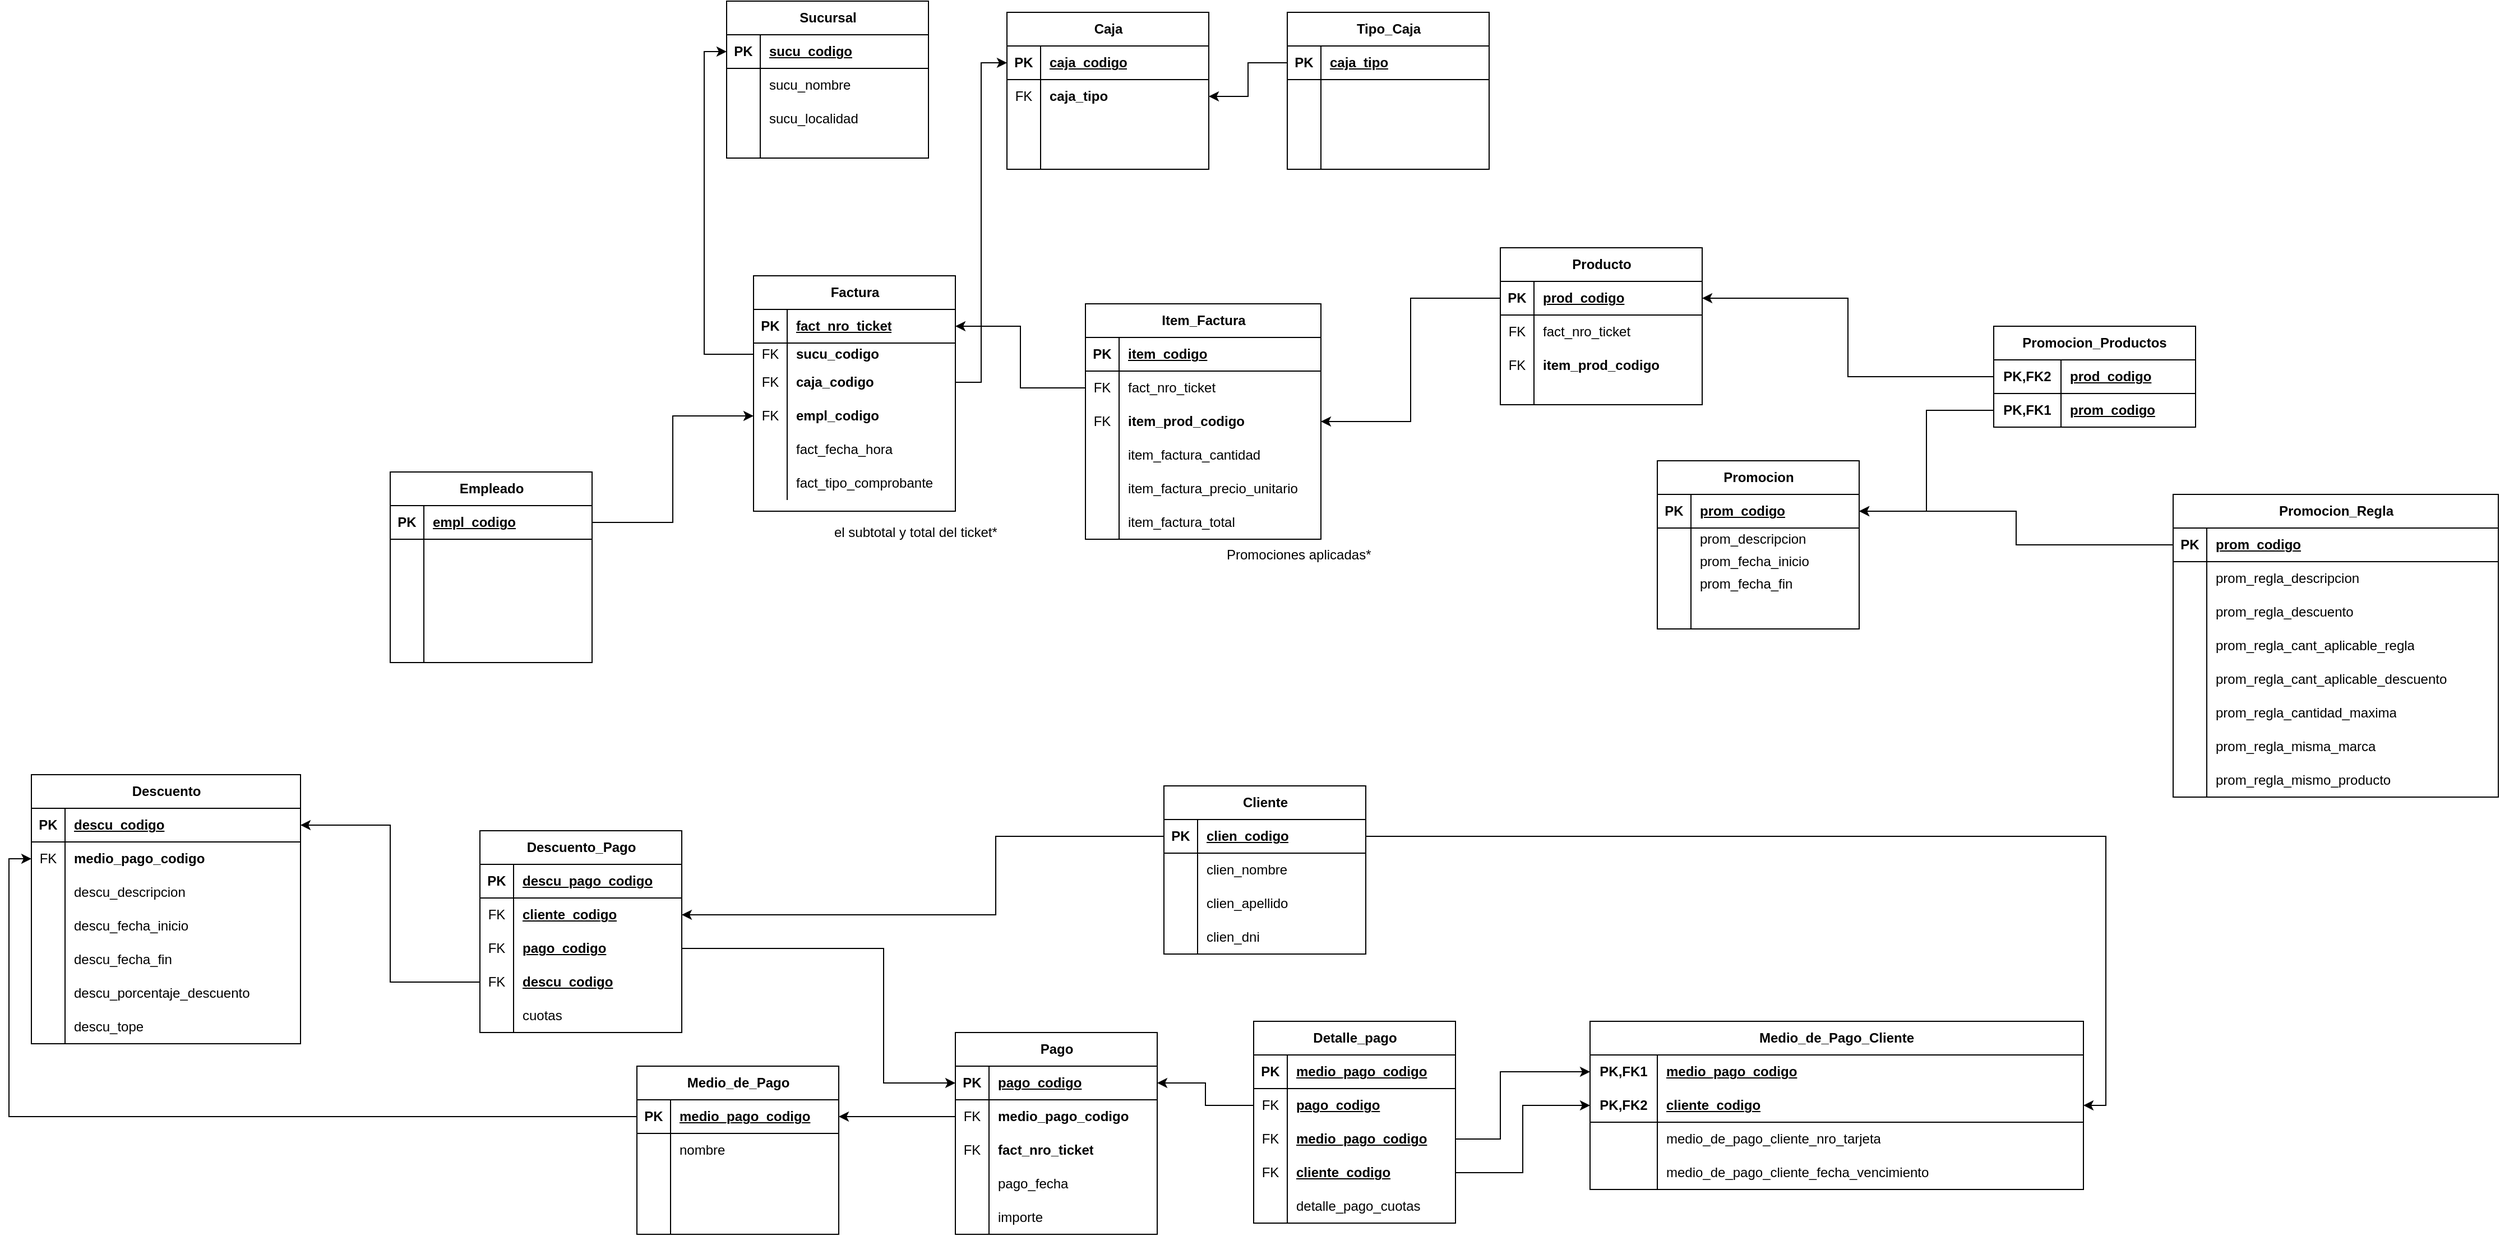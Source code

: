 <mxfile version="24.2.0" type="google">
  <diagram name="Página-1" id="-Eqb4ShothbEffwgAH84">
    <mxGraphModel grid="1" page="1" gridSize="10" guides="1" tooltips="1" connect="1" arrows="1" fold="1" pageScale="1" pageWidth="827" pageHeight="1169" math="0" shadow="0">
      <root>
        <mxCell id="0" />
        <mxCell id="1" parent="0" />
        <mxCell id="YenFJwGZSf_jWc8mj5qq-1" value="Sucursal" style="shape=table;startSize=30;container=1;collapsible=1;childLayout=tableLayout;fixedRows=1;rowLines=0;fontStyle=1;align=center;resizeLast=1;html=1;" vertex="1" parent="1">
          <mxGeometry x="300" y="50" width="180" height="140" as="geometry" />
        </mxCell>
        <mxCell id="YenFJwGZSf_jWc8mj5qq-2" value="" style="shape=tableRow;horizontal=0;startSize=0;swimlaneHead=0;swimlaneBody=0;fillColor=none;collapsible=0;dropTarget=0;points=[[0,0.5],[1,0.5]];portConstraint=eastwest;top=0;left=0;right=0;bottom=1;" vertex="1" parent="YenFJwGZSf_jWc8mj5qq-1">
          <mxGeometry y="30" width="180" height="30" as="geometry" />
        </mxCell>
        <mxCell id="YenFJwGZSf_jWc8mj5qq-3" value="PK" style="shape=partialRectangle;connectable=0;fillColor=none;top=0;left=0;bottom=0;right=0;fontStyle=1;overflow=hidden;whiteSpace=wrap;html=1;" vertex="1" parent="YenFJwGZSf_jWc8mj5qq-2">
          <mxGeometry width="30" height="30" as="geometry">
            <mxRectangle width="30" height="30" as="alternateBounds" />
          </mxGeometry>
        </mxCell>
        <mxCell id="YenFJwGZSf_jWc8mj5qq-4" value="sucu_codigo" style="shape=partialRectangle;connectable=0;fillColor=none;top=0;left=0;bottom=0;right=0;align=left;spacingLeft=6;fontStyle=5;overflow=hidden;whiteSpace=wrap;html=1;" vertex="1" parent="YenFJwGZSf_jWc8mj5qq-2">
          <mxGeometry x="30" width="150" height="30" as="geometry">
            <mxRectangle width="150" height="30" as="alternateBounds" />
          </mxGeometry>
        </mxCell>
        <mxCell id="YenFJwGZSf_jWc8mj5qq-5" value="" style="shape=tableRow;horizontal=0;startSize=0;swimlaneHead=0;swimlaneBody=0;fillColor=none;collapsible=0;dropTarget=0;points=[[0,0.5],[1,0.5]];portConstraint=eastwest;top=0;left=0;right=0;bottom=0;" vertex="1" parent="YenFJwGZSf_jWc8mj5qq-1">
          <mxGeometry y="60" width="180" height="30" as="geometry" />
        </mxCell>
        <mxCell id="YenFJwGZSf_jWc8mj5qq-6" value="" style="shape=partialRectangle;connectable=0;fillColor=none;top=0;left=0;bottom=0;right=0;editable=1;overflow=hidden;whiteSpace=wrap;html=1;" vertex="1" parent="YenFJwGZSf_jWc8mj5qq-5">
          <mxGeometry width="30" height="30" as="geometry">
            <mxRectangle width="30" height="30" as="alternateBounds" />
          </mxGeometry>
        </mxCell>
        <mxCell id="YenFJwGZSf_jWc8mj5qq-7" value="sucu_nombre" style="shape=partialRectangle;connectable=0;fillColor=none;top=0;left=0;bottom=0;right=0;align=left;spacingLeft=6;overflow=hidden;whiteSpace=wrap;html=1;" vertex="1" parent="YenFJwGZSf_jWc8mj5qq-5">
          <mxGeometry x="30" width="150" height="30" as="geometry">
            <mxRectangle width="150" height="30" as="alternateBounds" />
          </mxGeometry>
        </mxCell>
        <mxCell id="YenFJwGZSf_jWc8mj5qq-8" value="" style="shape=tableRow;horizontal=0;startSize=0;swimlaneHead=0;swimlaneBody=0;fillColor=none;collapsible=0;dropTarget=0;points=[[0,0.5],[1,0.5]];portConstraint=eastwest;top=0;left=0;right=0;bottom=0;" vertex="1" parent="YenFJwGZSf_jWc8mj5qq-1">
          <mxGeometry y="90" width="180" height="30" as="geometry" />
        </mxCell>
        <mxCell id="YenFJwGZSf_jWc8mj5qq-9" value="" style="shape=partialRectangle;connectable=0;fillColor=none;top=0;left=0;bottom=0;right=0;editable=1;overflow=hidden;whiteSpace=wrap;html=1;" vertex="1" parent="YenFJwGZSf_jWc8mj5qq-8">
          <mxGeometry width="30" height="30" as="geometry">
            <mxRectangle width="30" height="30" as="alternateBounds" />
          </mxGeometry>
        </mxCell>
        <mxCell id="YenFJwGZSf_jWc8mj5qq-10" value="sucu_localidad" style="shape=partialRectangle;connectable=0;fillColor=none;top=0;left=0;bottom=0;right=0;align=left;spacingLeft=6;overflow=hidden;whiteSpace=wrap;html=1;" vertex="1" parent="YenFJwGZSf_jWc8mj5qq-8">
          <mxGeometry x="30" width="150" height="30" as="geometry">
            <mxRectangle width="150" height="30" as="alternateBounds" />
          </mxGeometry>
        </mxCell>
        <mxCell id="YenFJwGZSf_jWc8mj5qq-11" value="" style="shape=tableRow;horizontal=0;startSize=0;swimlaneHead=0;swimlaneBody=0;fillColor=none;collapsible=0;dropTarget=0;points=[[0,0.5],[1,0.5]];portConstraint=eastwest;top=0;left=0;right=0;bottom=0;" vertex="1" parent="YenFJwGZSf_jWc8mj5qq-1">
          <mxGeometry y="120" width="180" height="20" as="geometry" />
        </mxCell>
        <mxCell id="YenFJwGZSf_jWc8mj5qq-12" value="" style="shape=partialRectangle;connectable=0;fillColor=none;top=0;left=0;bottom=0;right=0;editable=1;overflow=hidden;whiteSpace=wrap;html=1;" vertex="1" parent="YenFJwGZSf_jWc8mj5qq-11">
          <mxGeometry width="30" height="20" as="geometry">
            <mxRectangle width="30" height="20" as="alternateBounds" />
          </mxGeometry>
        </mxCell>
        <mxCell id="YenFJwGZSf_jWc8mj5qq-13" value="" style="shape=partialRectangle;connectable=0;fillColor=none;top=0;left=0;bottom=0;right=0;align=left;spacingLeft=6;overflow=hidden;whiteSpace=wrap;html=1;" vertex="1" parent="YenFJwGZSf_jWc8mj5qq-11">
          <mxGeometry x="30" width="150" height="20" as="geometry">
            <mxRectangle width="150" height="20" as="alternateBounds" />
          </mxGeometry>
        </mxCell>
        <mxCell id="YenFJwGZSf_jWc8mj5qq-82" style="edgeStyle=orthogonalEdgeStyle;rounded=0;orthogonalLoop=1;jettySize=auto;html=1;entryX=1;entryY=0.5;entryDx=0;entryDy=0;exitX=0;exitY=0.5;exitDx=0;exitDy=0;" edge="1" parent="1" source="YenFJwGZSf_jWc8mj5qq-34" target="YenFJwGZSf_jWc8mj5qq-15">
          <mxGeometry relative="1" as="geometry" />
        </mxCell>
        <mxCell id="YenFJwGZSf_jWc8mj5qq-27" value="Item_Factura" style="shape=table;startSize=30;container=1;collapsible=1;childLayout=tableLayout;fixedRows=1;rowLines=0;fontStyle=1;align=center;resizeLast=1;html=1;" vertex="1" parent="1">
          <mxGeometry x="620" y="320" width="210" height="210.0" as="geometry" />
        </mxCell>
        <mxCell id="YenFJwGZSf_jWc8mj5qq-28" value="" style="shape=tableRow;horizontal=0;startSize=0;swimlaneHead=0;swimlaneBody=0;fillColor=none;collapsible=0;dropTarget=0;points=[[0,0.5],[1,0.5]];portConstraint=eastwest;top=0;left=0;right=0;bottom=1;" vertex="1" parent="YenFJwGZSf_jWc8mj5qq-27">
          <mxGeometry y="30" width="210" height="30" as="geometry" />
        </mxCell>
        <mxCell id="YenFJwGZSf_jWc8mj5qq-29" value="PK" style="shape=partialRectangle;connectable=0;fillColor=none;top=0;left=0;bottom=0;right=0;fontStyle=1;overflow=hidden;whiteSpace=wrap;html=1;" vertex="1" parent="YenFJwGZSf_jWc8mj5qq-28">
          <mxGeometry width="30" height="30" as="geometry">
            <mxRectangle width="30" height="30" as="alternateBounds" />
          </mxGeometry>
        </mxCell>
        <mxCell id="YenFJwGZSf_jWc8mj5qq-30" value="item_codigo" style="shape=partialRectangle;connectable=0;fillColor=none;top=0;left=0;bottom=0;right=0;align=left;spacingLeft=6;fontStyle=5;overflow=hidden;whiteSpace=wrap;html=1;" vertex="1" parent="YenFJwGZSf_jWc8mj5qq-28">
          <mxGeometry x="30" width="180" height="30" as="geometry">
            <mxRectangle width="180" height="30" as="alternateBounds" />
          </mxGeometry>
        </mxCell>
        <mxCell id="YenFJwGZSf_jWc8mj5qq-34" value="" style="shape=tableRow;horizontal=0;startSize=0;swimlaneHead=0;swimlaneBody=0;fillColor=none;collapsible=0;dropTarget=0;points=[[0,0.5],[1,0.5]];portConstraint=eastwest;top=0;left=0;right=0;bottom=0;" vertex="1" parent="YenFJwGZSf_jWc8mj5qq-27">
          <mxGeometry y="60" width="210" height="30" as="geometry" />
        </mxCell>
        <mxCell id="YenFJwGZSf_jWc8mj5qq-35" value="FK" style="shape=partialRectangle;connectable=0;fillColor=none;top=0;left=0;bottom=0;right=0;editable=1;overflow=hidden;whiteSpace=wrap;html=1;" vertex="1" parent="YenFJwGZSf_jWc8mj5qq-34">
          <mxGeometry width="30" height="30" as="geometry">
            <mxRectangle width="30" height="30" as="alternateBounds" />
          </mxGeometry>
        </mxCell>
        <mxCell id="YenFJwGZSf_jWc8mj5qq-36" value="fact_nro_ticket" style="shape=partialRectangle;connectable=0;fillColor=none;top=0;left=0;bottom=0;right=0;align=left;spacingLeft=6;overflow=hidden;whiteSpace=wrap;html=1;" vertex="1" parent="YenFJwGZSf_jWc8mj5qq-34">
          <mxGeometry x="30" width="180" height="30" as="geometry">
            <mxRectangle width="180" height="30" as="alternateBounds" />
          </mxGeometry>
        </mxCell>
        <mxCell id="YenFJwGZSf_jWc8mj5qq-31" value="" style="shape=tableRow;horizontal=0;startSize=0;swimlaneHead=0;swimlaneBody=0;fillColor=none;collapsible=0;dropTarget=0;points=[[0,0.5],[1,0.5]];portConstraint=eastwest;top=0;left=0;right=0;bottom=0;" vertex="1" parent="YenFJwGZSf_jWc8mj5qq-27">
          <mxGeometry y="90" width="210" height="30" as="geometry" />
        </mxCell>
        <mxCell id="YenFJwGZSf_jWc8mj5qq-32" value="FK" style="shape=partialRectangle;connectable=0;fillColor=none;top=0;left=0;bottom=0;right=0;editable=1;overflow=hidden;whiteSpace=wrap;html=1;" vertex="1" parent="YenFJwGZSf_jWc8mj5qq-31">
          <mxGeometry width="30" height="30" as="geometry">
            <mxRectangle width="30" height="30" as="alternateBounds" />
          </mxGeometry>
        </mxCell>
        <mxCell id="YenFJwGZSf_jWc8mj5qq-33" value="item_prod_codigo" style="shape=partialRectangle;connectable=0;fillColor=none;top=0;left=0;bottom=0;right=0;align=left;spacingLeft=6;overflow=hidden;whiteSpace=wrap;html=1;fontStyle=1" vertex="1" parent="YenFJwGZSf_jWc8mj5qq-31">
          <mxGeometry x="30" width="180" height="30" as="geometry">
            <mxRectangle width="180" height="30" as="alternateBounds" />
          </mxGeometry>
        </mxCell>
        <mxCell id="YenFJwGZSf_jWc8mj5qq-37" value="" style="shape=tableRow;horizontal=0;startSize=0;swimlaneHead=0;swimlaneBody=0;fillColor=none;collapsible=0;dropTarget=0;points=[[0,0.5],[1,0.5]];portConstraint=eastwest;top=0;left=0;right=0;bottom=0;" vertex="1" parent="YenFJwGZSf_jWc8mj5qq-27">
          <mxGeometry y="120" width="210" height="30" as="geometry" />
        </mxCell>
        <mxCell id="YenFJwGZSf_jWc8mj5qq-38" value="" style="shape=partialRectangle;connectable=0;fillColor=none;top=0;left=0;bottom=0;right=0;editable=1;overflow=hidden;whiteSpace=wrap;html=1;" vertex="1" parent="YenFJwGZSf_jWc8mj5qq-37">
          <mxGeometry width="30" height="30" as="geometry">
            <mxRectangle width="30" height="30" as="alternateBounds" />
          </mxGeometry>
        </mxCell>
        <mxCell id="YenFJwGZSf_jWc8mj5qq-39" value="item_factura_cantidad" style="shape=partialRectangle;connectable=0;fillColor=none;top=0;left=0;bottom=0;right=0;align=left;spacingLeft=6;overflow=hidden;whiteSpace=wrap;html=1;" vertex="1" parent="YenFJwGZSf_jWc8mj5qq-37">
          <mxGeometry x="30" width="180" height="30" as="geometry">
            <mxRectangle width="180" height="30" as="alternateBounds" />
          </mxGeometry>
        </mxCell>
        <mxCell id="YenFJwGZSf_jWc8mj5qq-96" value="" style="shape=tableRow;horizontal=0;startSize=0;swimlaneHead=0;swimlaneBody=0;fillColor=none;collapsible=0;dropTarget=0;points=[[0,0.5],[1,0.5]];portConstraint=eastwest;top=0;left=0;right=0;bottom=0;" vertex="1" parent="YenFJwGZSf_jWc8mj5qq-27">
          <mxGeometry y="150" width="210" height="30" as="geometry" />
        </mxCell>
        <mxCell id="YenFJwGZSf_jWc8mj5qq-97" value="" style="shape=partialRectangle;connectable=0;fillColor=none;top=0;left=0;bottom=0;right=0;editable=1;overflow=hidden;whiteSpace=wrap;html=1;" vertex="1" parent="YenFJwGZSf_jWc8mj5qq-96">
          <mxGeometry width="30" height="30" as="geometry">
            <mxRectangle width="30" height="30" as="alternateBounds" />
          </mxGeometry>
        </mxCell>
        <mxCell id="YenFJwGZSf_jWc8mj5qq-98" value="item_factura_precio_unitario" style="shape=partialRectangle;connectable=0;fillColor=none;top=0;left=0;bottom=0;right=0;align=left;spacingLeft=6;overflow=hidden;whiteSpace=wrap;html=1;" vertex="1" parent="YenFJwGZSf_jWc8mj5qq-96">
          <mxGeometry x="30" width="180" height="30" as="geometry">
            <mxRectangle width="180" height="30" as="alternateBounds" />
          </mxGeometry>
        </mxCell>
        <mxCell id="YenFJwGZSf_jWc8mj5qq-99" value="" style="shape=tableRow;horizontal=0;startSize=0;swimlaneHead=0;swimlaneBody=0;fillColor=none;collapsible=0;dropTarget=0;points=[[0,0.5],[1,0.5]];portConstraint=eastwest;top=0;left=0;right=0;bottom=0;" vertex="1" parent="YenFJwGZSf_jWc8mj5qq-27">
          <mxGeometry y="180" width="210" height="30" as="geometry" />
        </mxCell>
        <mxCell id="YenFJwGZSf_jWc8mj5qq-100" value="" style="shape=partialRectangle;connectable=0;fillColor=none;top=0;left=0;bottom=0;right=0;editable=1;overflow=hidden;whiteSpace=wrap;html=1;" vertex="1" parent="YenFJwGZSf_jWc8mj5qq-99">
          <mxGeometry width="30" height="30" as="geometry">
            <mxRectangle width="30" height="30" as="alternateBounds" />
          </mxGeometry>
        </mxCell>
        <mxCell id="YenFJwGZSf_jWc8mj5qq-101" value="item_factura_total" style="shape=partialRectangle;connectable=0;fillColor=none;top=0;left=0;bottom=0;right=0;align=left;spacingLeft=6;overflow=hidden;whiteSpace=wrap;html=1;" vertex="1" parent="YenFJwGZSf_jWc8mj5qq-99">
          <mxGeometry x="30" width="180" height="30" as="geometry">
            <mxRectangle width="180" height="30" as="alternateBounds" />
          </mxGeometry>
        </mxCell>
        <mxCell id="YenFJwGZSf_jWc8mj5qq-81" style="edgeStyle=orthogonalEdgeStyle;rounded=0;orthogonalLoop=1;jettySize=auto;html=1;entryX=0;entryY=0.5;entryDx=0;entryDy=0;exitX=0;exitY=0.5;exitDx=0;exitDy=0;" edge="1" parent="1" source="YenFJwGZSf_jWc8mj5qq-24" target="YenFJwGZSf_jWc8mj5qq-2">
          <mxGeometry relative="1" as="geometry" />
        </mxCell>
        <mxCell id="YenFJwGZSf_jWc8mj5qq-14" value="Factura" style="shape=table;startSize=30;container=1;collapsible=1;childLayout=tableLayout;fixedRows=1;rowLines=0;fontStyle=1;align=center;resizeLast=1;html=1;" vertex="1" parent="1">
          <mxGeometry x="324" y="295" width="180" height="210" as="geometry" />
        </mxCell>
        <mxCell id="YenFJwGZSf_jWc8mj5qq-15" value="" style="shape=tableRow;horizontal=0;startSize=0;swimlaneHead=0;swimlaneBody=0;fillColor=none;collapsible=0;dropTarget=0;points=[[0,0.5],[1,0.5]];portConstraint=eastwest;top=0;left=0;right=0;bottom=1;" vertex="1" parent="YenFJwGZSf_jWc8mj5qq-14">
          <mxGeometry y="30" width="180" height="30" as="geometry" />
        </mxCell>
        <mxCell id="YenFJwGZSf_jWc8mj5qq-16" value="PK" style="shape=partialRectangle;connectable=0;fillColor=none;top=0;left=0;bottom=0;right=0;fontStyle=1;overflow=hidden;whiteSpace=wrap;html=1;" vertex="1" parent="YenFJwGZSf_jWc8mj5qq-15">
          <mxGeometry width="30" height="30" as="geometry">
            <mxRectangle width="30" height="30" as="alternateBounds" />
          </mxGeometry>
        </mxCell>
        <mxCell id="YenFJwGZSf_jWc8mj5qq-17" value="fact_nro_ticket" style="shape=partialRectangle;connectable=0;fillColor=none;top=0;left=0;bottom=0;right=0;align=left;spacingLeft=6;fontStyle=5;overflow=hidden;whiteSpace=wrap;html=1;" vertex="1" parent="YenFJwGZSf_jWc8mj5qq-15">
          <mxGeometry x="30" width="150" height="30" as="geometry">
            <mxRectangle width="150" height="30" as="alternateBounds" />
          </mxGeometry>
        </mxCell>
        <mxCell id="YenFJwGZSf_jWc8mj5qq-24" value="" style="shape=tableRow;horizontal=0;startSize=0;swimlaneHead=0;swimlaneBody=0;fillColor=none;collapsible=0;dropTarget=0;points=[[0,0.5],[1,0.5]];portConstraint=eastwest;top=0;left=0;right=0;bottom=0;fontStyle=1" vertex="1" parent="YenFJwGZSf_jWc8mj5qq-14">
          <mxGeometry y="60" width="180" height="20" as="geometry" />
        </mxCell>
        <mxCell id="YenFJwGZSf_jWc8mj5qq-25" value="FK" style="shape=partialRectangle;connectable=0;fillColor=none;top=0;left=0;bottom=0;right=0;editable=1;overflow=hidden;whiteSpace=wrap;html=1;" vertex="1" parent="YenFJwGZSf_jWc8mj5qq-24">
          <mxGeometry width="30" height="20" as="geometry">
            <mxRectangle width="30" height="20" as="alternateBounds" />
          </mxGeometry>
        </mxCell>
        <mxCell id="YenFJwGZSf_jWc8mj5qq-26" value="&lt;b&gt;sucu_codigo&lt;/b&gt;" style="shape=partialRectangle;connectable=0;fillColor=none;top=0;left=0;bottom=0;right=0;align=left;spacingLeft=6;overflow=hidden;whiteSpace=wrap;html=1;" vertex="1" parent="YenFJwGZSf_jWc8mj5qq-24">
          <mxGeometry x="30" width="150" height="20" as="geometry">
            <mxRectangle width="150" height="20" as="alternateBounds" />
          </mxGeometry>
        </mxCell>
        <mxCell id="YenFJwGZSf_jWc8mj5qq-21" value="" style="shape=tableRow;horizontal=0;startSize=0;swimlaneHead=0;swimlaneBody=0;fillColor=none;collapsible=0;dropTarget=0;points=[[0,0.5],[1,0.5]];portConstraint=eastwest;top=0;left=0;right=0;bottom=0;" vertex="1" parent="YenFJwGZSf_jWc8mj5qq-14">
          <mxGeometry y="80" width="180" height="30" as="geometry" />
        </mxCell>
        <mxCell id="YenFJwGZSf_jWc8mj5qq-22" value="FK" style="shape=partialRectangle;connectable=0;fillColor=none;top=0;left=0;bottom=0;right=0;editable=1;overflow=hidden;whiteSpace=wrap;html=1;" vertex="1" parent="YenFJwGZSf_jWc8mj5qq-21">
          <mxGeometry width="30" height="30" as="geometry">
            <mxRectangle width="30" height="30" as="alternateBounds" />
          </mxGeometry>
        </mxCell>
        <mxCell id="YenFJwGZSf_jWc8mj5qq-23" value="&lt;b&gt;caja_codigo&lt;/b&gt;" style="shape=partialRectangle;connectable=0;fillColor=none;top=0;left=0;bottom=0;right=0;align=left;spacingLeft=6;overflow=hidden;whiteSpace=wrap;html=1;" vertex="1" parent="YenFJwGZSf_jWc8mj5qq-21">
          <mxGeometry x="30" width="150" height="30" as="geometry">
            <mxRectangle width="150" height="30" as="alternateBounds" />
          </mxGeometry>
        </mxCell>
        <mxCell id="YenFJwGZSf_jWc8mj5qq-18" value="" style="shape=tableRow;horizontal=0;startSize=0;swimlaneHead=0;swimlaneBody=0;fillColor=none;collapsible=0;dropTarget=0;points=[[0,0.5],[1,0.5]];portConstraint=eastwest;top=0;left=0;right=0;bottom=0;" vertex="1" parent="YenFJwGZSf_jWc8mj5qq-14">
          <mxGeometry y="110" width="180" height="30" as="geometry" />
        </mxCell>
        <mxCell id="YenFJwGZSf_jWc8mj5qq-19" value="FK" style="shape=partialRectangle;connectable=0;fillColor=none;top=0;left=0;bottom=0;right=0;editable=1;overflow=hidden;whiteSpace=wrap;html=1;" vertex="1" parent="YenFJwGZSf_jWc8mj5qq-18">
          <mxGeometry width="30" height="30" as="geometry">
            <mxRectangle width="30" height="30" as="alternateBounds" />
          </mxGeometry>
        </mxCell>
        <mxCell id="YenFJwGZSf_jWc8mj5qq-20" value="&lt;b&gt;empl_codigo&lt;/b&gt;" style="shape=partialRectangle;connectable=0;fillColor=none;top=0;left=0;bottom=0;right=0;align=left;spacingLeft=6;overflow=hidden;whiteSpace=wrap;html=1;" vertex="1" parent="YenFJwGZSf_jWc8mj5qq-18">
          <mxGeometry x="30" width="150" height="30" as="geometry">
            <mxRectangle width="150" height="30" as="alternateBounds" />
          </mxGeometry>
        </mxCell>
        <mxCell id="YenFJwGZSf_jWc8mj5qq-103" value="" style="shape=tableRow;horizontal=0;startSize=0;swimlaneHead=0;swimlaneBody=0;fillColor=none;collapsible=0;dropTarget=0;points=[[0,0.5],[1,0.5]];portConstraint=eastwest;top=0;left=0;right=0;bottom=0;" vertex="1" parent="YenFJwGZSf_jWc8mj5qq-14">
          <mxGeometry y="140" width="180" height="30" as="geometry" />
        </mxCell>
        <mxCell id="YenFJwGZSf_jWc8mj5qq-104" value="" style="shape=partialRectangle;connectable=0;fillColor=none;top=0;left=0;bottom=0;right=0;editable=1;overflow=hidden;whiteSpace=wrap;html=1;" vertex="1" parent="YenFJwGZSf_jWc8mj5qq-103">
          <mxGeometry width="30" height="30" as="geometry">
            <mxRectangle width="30" height="30" as="alternateBounds" />
          </mxGeometry>
        </mxCell>
        <mxCell id="YenFJwGZSf_jWc8mj5qq-105" value="fact_fecha_hora" style="shape=partialRectangle;connectable=0;fillColor=none;top=0;left=0;bottom=0;right=0;align=left;spacingLeft=6;overflow=hidden;whiteSpace=wrap;html=1;" vertex="1" parent="YenFJwGZSf_jWc8mj5qq-103">
          <mxGeometry x="30" width="150" height="30" as="geometry">
            <mxRectangle width="150" height="30" as="alternateBounds" />
          </mxGeometry>
        </mxCell>
        <mxCell id="YenFJwGZSf_jWc8mj5qq-143" value="" style="shape=tableRow;horizontal=0;startSize=0;swimlaneHead=0;swimlaneBody=0;fillColor=none;collapsible=0;dropTarget=0;points=[[0,0.5],[1,0.5]];portConstraint=eastwest;top=0;left=0;right=0;bottom=0;" vertex="1" parent="YenFJwGZSf_jWc8mj5qq-14">
          <mxGeometry y="170" width="180" height="30" as="geometry" />
        </mxCell>
        <mxCell id="YenFJwGZSf_jWc8mj5qq-144" value="" style="shape=partialRectangle;connectable=0;fillColor=none;top=0;left=0;bottom=0;right=0;editable=1;overflow=hidden;whiteSpace=wrap;html=1;" vertex="1" parent="YenFJwGZSf_jWc8mj5qq-143">
          <mxGeometry width="30" height="30" as="geometry">
            <mxRectangle width="30" height="30" as="alternateBounds" />
          </mxGeometry>
        </mxCell>
        <mxCell id="YenFJwGZSf_jWc8mj5qq-145" value="fact_tipo_comprobante" style="shape=partialRectangle;connectable=0;fillColor=none;top=0;left=0;bottom=0;right=0;align=left;spacingLeft=6;overflow=hidden;whiteSpace=wrap;html=1;" vertex="1" parent="YenFJwGZSf_jWc8mj5qq-143">
          <mxGeometry x="30" width="150" height="30" as="geometry">
            <mxRectangle width="150" height="30" as="alternateBounds" />
          </mxGeometry>
        </mxCell>
        <mxCell id="YenFJwGZSf_jWc8mj5qq-53" value="Caja" style="shape=table;startSize=30;container=1;collapsible=1;childLayout=tableLayout;fixedRows=1;rowLines=0;fontStyle=1;align=center;resizeLast=1;html=1;" vertex="1" parent="1">
          <mxGeometry x="550" y="60" width="180" height="140" as="geometry" />
        </mxCell>
        <mxCell id="YenFJwGZSf_jWc8mj5qq-54" value="" style="shape=tableRow;horizontal=0;startSize=0;swimlaneHead=0;swimlaneBody=0;fillColor=none;collapsible=0;dropTarget=0;points=[[0,0.5],[1,0.5]];portConstraint=eastwest;top=0;left=0;right=0;bottom=1;" vertex="1" parent="YenFJwGZSf_jWc8mj5qq-53">
          <mxGeometry y="30" width="180" height="30" as="geometry" />
        </mxCell>
        <mxCell id="YenFJwGZSf_jWc8mj5qq-55" value="PK" style="shape=partialRectangle;connectable=0;fillColor=none;top=0;left=0;bottom=0;right=0;fontStyle=1;overflow=hidden;whiteSpace=wrap;html=1;" vertex="1" parent="YenFJwGZSf_jWc8mj5qq-54">
          <mxGeometry width="30" height="30" as="geometry">
            <mxRectangle width="30" height="30" as="alternateBounds" />
          </mxGeometry>
        </mxCell>
        <mxCell id="YenFJwGZSf_jWc8mj5qq-56" value="caja_codigo" style="shape=partialRectangle;connectable=0;fillColor=none;top=0;left=0;bottom=0;right=0;align=left;spacingLeft=6;fontStyle=5;overflow=hidden;whiteSpace=wrap;html=1;" vertex="1" parent="YenFJwGZSf_jWc8mj5qq-54">
          <mxGeometry x="30" width="150" height="30" as="geometry">
            <mxRectangle width="150" height="30" as="alternateBounds" />
          </mxGeometry>
        </mxCell>
        <mxCell id="YenFJwGZSf_jWc8mj5qq-57" value="" style="shape=tableRow;horizontal=0;startSize=0;swimlaneHead=0;swimlaneBody=0;fillColor=none;collapsible=0;dropTarget=0;points=[[0,0.5],[1,0.5]];portConstraint=eastwest;top=0;left=0;right=0;bottom=0;" vertex="1" parent="YenFJwGZSf_jWc8mj5qq-53">
          <mxGeometry y="60" width="180" height="30" as="geometry" />
        </mxCell>
        <mxCell id="YenFJwGZSf_jWc8mj5qq-58" value="FK" style="shape=partialRectangle;connectable=0;fillColor=none;top=0;left=0;bottom=0;right=0;editable=1;overflow=hidden;whiteSpace=wrap;html=1;" vertex="1" parent="YenFJwGZSf_jWc8mj5qq-57">
          <mxGeometry width="30" height="30" as="geometry">
            <mxRectangle width="30" height="30" as="alternateBounds" />
          </mxGeometry>
        </mxCell>
        <mxCell id="YenFJwGZSf_jWc8mj5qq-59" value="&lt;b&gt;caja_tipo&lt;/b&gt;" style="shape=partialRectangle;connectable=0;fillColor=none;top=0;left=0;bottom=0;right=0;align=left;spacingLeft=6;overflow=hidden;whiteSpace=wrap;html=1;" vertex="1" parent="YenFJwGZSf_jWc8mj5qq-57">
          <mxGeometry x="30" width="150" height="30" as="geometry">
            <mxRectangle width="150" height="30" as="alternateBounds" />
          </mxGeometry>
        </mxCell>
        <mxCell id="YenFJwGZSf_jWc8mj5qq-60" value="" style="shape=tableRow;horizontal=0;startSize=0;swimlaneHead=0;swimlaneBody=0;fillColor=none;collapsible=0;dropTarget=0;points=[[0,0.5],[1,0.5]];portConstraint=eastwest;top=0;left=0;right=0;bottom=0;" vertex="1" parent="YenFJwGZSf_jWc8mj5qq-53">
          <mxGeometry y="90" width="180" height="30" as="geometry" />
        </mxCell>
        <mxCell id="YenFJwGZSf_jWc8mj5qq-61" value="" style="shape=partialRectangle;connectable=0;fillColor=none;top=0;left=0;bottom=0;right=0;editable=1;overflow=hidden;whiteSpace=wrap;html=1;" vertex="1" parent="YenFJwGZSf_jWc8mj5qq-60">
          <mxGeometry width="30" height="30" as="geometry">
            <mxRectangle width="30" height="30" as="alternateBounds" />
          </mxGeometry>
        </mxCell>
        <mxCell id="YenFJwGZSf_jWc8mj5qq-62" value="" style="shape=partialRectangle;connectable=0;fillColor=none;top=0;left=0;bottom=0;right=0;align=left;spacingLeft=6;overflow=hidden;whiteSpace=wrap;html=1;" vertex="1" parent="YenFJwGZSf_jWc8mj5qq-60">
          <mxGeometry x="30" width="150" height="30" as="geometry">
            <mxRectangle width="150" height="30" as="alternateBounds" />
          </mxGeometry>
        </mxCell>
        <mxCell id="YenFJwGZSf_jWc8mj5qq-63" value="" style="shape=tableRow;horizontal=0;startSize=0;swimlaneHead=0;swimlaneBody=0;fillColor=none;collapsible=0;dropTarget=0;points=[[0,0.5],[1,0.5]];portConstraint=eastwest;top=0;left=0;right=0;bottom=0;" vertex="1" parent="YenFJwGZSf_jWc8mj5qq-53">
          <mxGeometry y="120" width="180" height="20" as="geometry" />
        </mxCell>
        <mxCell id="YenFJwGZSf_jWc8mj5qq-64" value="" style="shape=partialRectangle;connectable=0;fillColor=none;top=0;left=0;bottom=0;right=0;editable=1;overflow=hidden;whiteSpace=wrap;html=1;" vertex="1" parent="YenFJwGZSf_jWc8mj5qq-63">
          <mxGeometry width="30" height="20" as="geometry">
            <mxRectangle width="30" height="20" as="alternateBounds" />
          </mxGeometry>
        </mxCell>
        <mxCell id="YenFJwGZSf_jWc8mj5qq-65" value="" style="shape=partialRectangle;connectable=0;fillColor=none;top=0;left=0;bottom=0;right=0;align=left;spacingLeft=6;overflow=hidden;whiteSpace=wrap;html=1;" vertex="1" parent="YenFJwGZSf_jWc8mj5qq-63">
          <mxGeometry x="30" width="150" height="20" as="geometry">
            <mxRectangle width="150" height="20" as="alternateBounds" />
          </mxGeometry>
        </mxCell>
        <mxCell id="YenFJwGZSf_jWc8mj5qq-66" value="Tipo_Caja" style="shape=table;startSize=30;container=1;collapsible=1;childLayout=tableLayout;fixedRows=1;rowLines=0;fontStyle=1;align=center;resizeLast=1;html=1;" vertex="1" parent="1">
          <mxGeometry x="800" y="60" width="180" height="140" as="geometry" />
        </mxCell>
        <mxCell id="YenFJwGZSf_jWc8mj5qq-67" value="" style="shape=tableRow;horizontal=0;startSize=0;swimlaneHead=0;swimlaneBody=0;fillColor=none;collapsible=0;dropTarget=0;points=[[0,0.5],[1,0.5]];portConstraint=eastwest;top=0;left=0;right=0;bottom=1;" vertex="1" parent="YenFJwGZSf_jWc8mj5qq-66">
          <mxGeometry y="30" width="180" height="30" as="geometry" />
        </mxCell>
        <mxCell id="YenFJwGZSf_jWc8mj5qq-68" value="PK" style="shape=partialRectangle;connectable=0;fillColor=none;top=0;left=0;bottom=0;right=0;fontStyle=1;overflow=hidden;whiteSpace=wrap;html=1;" vertex="1" parent="YenFJwGZSf_jWc8mj5qq-67">
          <mxGeometry width="30" height="30" as="geometry">
            <mxRectangle width="30" height="30" as="alternateBounds" />
          </mxGeometry>
        </mxCell>
        <mxCell id="YenFJwGZSf_jWc8mj5qq-69" value="caja_tipo" style="shape=partialRectangle;connectable=0;fillColor=none;top=0;left=0;bottom=0;right=0;align=left;spacingLeft=6;fontStyle=5;overflow=hidden;whiteSpace=wrap;html=1;" vertex="1" parent="YenFJwGZSf_jWc8mj5qq-67">
          <mxGeometry x="30" width="150" height="30" as="geometry">
            <mxRectangle width="150" height="30" as="alternateBounds" />
          </mxGeometry>
        </mxCell>
        <mxCell id="YenFJwGZSf_jWc8mj5qq-70" value="" style="shape=tableRow;horizontal=0;startSize=0;swimlaneHead=0;swimlaneBody=0;fillColor=none;collapsible=0;dropTarget=0;points=[[0,0.5],[1,0.5]];portConstraint=eastwest;top=0;left=0;right=0;bottom=0;" vertex="1" parent="YenFJwGZSf_jWc8mj5qq-66">
          <mxGeometry y="60" width="180" height="30" as="geometry" />
        </mxCell>
        <mxCell id="YenFJwGZSf_jWc8mj5qq-71" value="" style="shape=partialRectangle;connectable=0;fillColor=none;top=0;left=0;bottom=0;right=0;editable=1;overflow=hidden;whiteSpace=wrap;html=1;" vertex="1" parent="YenFJwGZSf_jWc8mj5qq-70">
          <mxGeometry width="30" height="30" as="geometry">
            <mxRectangle width="30" height="30" as="alternateBounds" />
          </mxGeometry>
        </mxCell>
        <mxCell id="YenFJwGZSf_jWc8mj5qq-72" value="" style="shape=partialRectangle;connectable=0;fillColor=none;top=0;left=0;bottom=0;right=0;align=left;spacingLeft=6;overflow=hidden;whiteSpace=wrap;html=1;" vertex="1" parent="YenFJwGZSf_jWc8mj5qq-70">
          <mxGeometry x="30" width="150" height="30" as="geometry">
            <mxRectangle width="150" height="30" as="alternateBounds" />
          </mxGeometry>
        </mxCell>
        <mxCell id="YenFJwGZSf_jWc8mj5qq-73" value="" style="shape=tableRow;horizontal=0;startSize=0;swimlaneHead=0;swimlaneBody=0;fillColor=none;collapsible=0;dropTarget=0;points=[[0,0.5],[1,0.5]];portConstraint=eastwest;top=0;left=0;right=0;bottom=0;" vertex="1" parent="YenFJwGZSf_jWc8mj5qq-66">
          <mxGeometry y="90" width="180" height="30" as="geometry" />
        </mxCell>
        <mxCell id="YenFJwGZSf_jWc8mj5qq-74" value="" style="shape=partialRectangle;connectable=0;fillColor=none;top=0;left=0;bottom=0;right=0;editable=1;overflow=hidden;whiteSpace=wrap;html=1;" vertex="1" parent="YenFJwGZSf_jWc8mj5qq-73">
          <mxGeometry width="30" height="30" as="geometry">
            <mxRectangle width="30" height="30" as="alternateBounds" />
          </mxGeometry>
        </mxCell>
        <mxCell id="YenFJwGZSf_jWc8mj5qq-75" value="" style="shape=partialRectangle;connectable=0;fillColor=none;top=0;left=0;bottom=0;right=0;align=left;spacingLeft=6;overflow=hidden;whiteSpace=wrap;html=1;" vertex="1" parent="YenFJwGZSf_jWc8mj5qq-73">
          <mxGeometry x="30" width="150" height="30" as="geometry">
            <mxRectangle width="150" height="30" as="alternateBounds" />
          </mxGeometry>
        </mxCell>
        <mxCell id="YenFJwGZSf_jWc8mj5qq-76" value="" style="shape=tableRow;horizontal=0;startSize=0;swimlaneHead=0;swimlaneBody=0;fillColor=none;collapsible=0;dropTarget=0;points=[[0,0.5],[1,0.5]];portConstraint=eastwest;top=0;left=0;right=0;bottom=0;" vertex="1" parent="YenFJwGZSf_jWc8mj5qq-66">
          <mxGeometry y="120" width="180" height="20" as="geometry" />
        </mxCell>
        <mxCell id="YenFJwGZSf_jWc8mj5qq-77" value="" style="shape=partialRectangle;connectable=0;fillColor=none;top=0;left=0;bottom=0;right=0;editable=1;overflow=hidden;whiteSpace=wrap;html=1;" vertex="1" parent="YenFJwGZSf_jWc8mj5qq-76">
          <mxGeometry width="30" height="20" as="geometry">
            <mxRectangle width="30" height="20" as="alternateBounds" />
          </mxGeometry>
        </mxCell>
        <mxCell id="YenFJwGZSf_jWc8mj5qq-78" value="" style="shape=partialRectangle;connectable=0;fillColor=none;top=0;left=0;bottom=0;right=0;align=left;spacingLeft=6;overflow=hidden;whiteSpace=wrap;html=1;" vertex="1" parent="YenFJwGZSf_jWc8mj5qq-76">
          <mxGeometry x="30" width="150" height="20" as="geometry">
            <mxRectangle width="150" height="20" as="alternateBounds" />
          </mxGeometry>
        </mxCell>
        <mxCell id="YenFJwGZSf_jWc8mj5qq-79" style="edgeStyle=orthogonalEdgeStyle;rounded=0;orthogonalLoop=1;jettySize=auto;html=1;entryX=1;entryY=0.5;entryDx=0;entryDy=0;exitX=0;exitY=0.5;exitDx=0;exitDy=0;" edge="1" parent="1" source="YenFJwGZSf_jWc8mj5qq-67" target="YenFJwGZSf_jWc8mj5qq-57">
          <mxGeometry relative="1" as="geometry" />
        </mxCell>
        <mxCell id="YenFJwGZSf_jWc8mj5qq-80" style="edgeStyle=orthogonalEdgeStyle;rounded=0;orthogonalLoop=1;jettySize=auto;html=1;entryX=0;entryY=0.5;entryDx=0;entryDy=0;" edge="1" parent="1" source="YenFJwGZSf_jWc8mj5qq-21" target="YenFJwGZSf_jWc8mj5qq-54">
          <mxGeometry relative="1" as="geometry" />
        </mxCell>
        <mxCell id="YenFJwGZSf_jWc8mj5qq-83" value="Producto" style="shape=table;startSize=30;container=1;collapsible=1;childLayout=tableLayout;fixedRows=1;rowLines=0;fontStyle=1;align=center;resizeLast=1;html=1;" vertex="1" parent="1">
          <mxGeometry x="990" y="270" width="180" height="140" as="geometry" />
        </mxCell>
        <mxCell id="YenFJwGZSf_jWc8mj5qq-84" value="" style="shape=tableRow;horizontal=0;startSize=0;swimlaneHead=0;swimlaneBody=0;fillColor=none;collapsible=0;dropTarget=0;points=[[0,0.5],[1,0.5]];portConstraint=eastwest;top=0;left=0;right=0;bottom=1;" vertex="1" parent="YenFJwGZSf_jWc8mj5qq-83">
          <mxGeometry y="30" width="180" height="30" as="geometry" />
        </mxCell>
        <mxCell id="YenFJwGZSf_jWc8mj5qq-85" value="PK" style="shape=partialRectangle;connectable=0;fillColor=none;top=0;left=0;bottom=0;right=0;fontStyle=1;overflow=hidden;whiteSpace=wrap;html=1;" vertex="1" parent="YenFJwGZSf_jWc8mj5qq-84">
          <mxGeometry width="30" height="30" as="geometry">
            <mxRectangle width="30" height="30" as="alternateBounds" />
          </mxGeometry>
        </mxCell>
        <mxCell id="YenFJwGZSf_jWc8mj5qq-86" value="prod_codigo" style="shape=partialRectangle;connectable=0;fillColor=none;top=0;left=0;bottom=0;right=0;align=left;spacingLeft=6;fontStyle=5;overflow=hidden;whiteSpace=wrap;html=1;" vertex="1" parent="YenFJwGZSf_jWc8mj5qq-84">
          <mxGeometry x="30" width="150" height="30" as="geometry">
            <mxRectangle width="150" height="30" as="alternateBounds" />
          </mxGeometry>
        </mxCell>
        <mxCell id="YenFJwGZSf_jWc8mj5qq-87" value="" style="shape=tableRow;horizontal=0;startSize=0;swimlaneHead=0;swimlaneBody=0;fillColor=none;collapsible=0;dropTarget=0;points=[[0,0.5],[1,0.5]];portConstraint=eastwest;top=0;left=0;right=0;bottom=0;" vertex="1" parent="YenFJwGZSf_jWc8mj5qq-83">
          <mxGeometry y="60" width="180" height="30" as="geometry" />
        </mxCell>
        <mxCell id="YenFJwGZSf_jWc8mj5qq-88" value="FK" style="shape=partialRectangle;connectable=0;fillColor=none;top=0;left=0;bottom=0;right=0;editable=1;overflow=hidden;whiteSpace=wrap;html=1;" vertex="1" parent="YenFJwGZSf_jWc8mj5qq-87">
          <mxGeometry width="30" height="30" as="geometry">
            <mxRectangle width="30" height="30" as="alternateBounds" />
          </mxGeometry>
        </mxCell>
        <mxCell id="YenFJwGZSf_jWc8mj5qq-89" value="fact_nro_ticket" style="shape=partialRectangle;connectable=0;fillColor=none;top=0;left=0;bottom=0;right=0;align=left;spacingLeft=6;overflow=hidden;whiteSpace=wrap;html=1;" vertex="1" parent="YenFJwGZSf_jWc8mj5qq-87">
          <mxGeometry x="30" width="150" height="30" as="geometry">
            <mxRectangle width="150" height="30" as="alternateBounds" />
          </mxGeometry>
        </mxCell>
        <mxCell id="YenFJwGZSf_jWc8mj5qq-90" value="" style="shape=tableRow;horizontal=0;startSize=0;swimlaneHead=0;swimlaneBody=0;fillColor=none;collapsible=0;dropTarget=0;points=[[0,0.5],[1,0.5]];portConstraint=eastwest;top=0;left=0;right=0;bottom=0;" vertex="1" parent="YenFJwGZSf_jWc8mj5qq-83">
          <mxGeometry y="90" width="180" height="30" as="geometry" />
        </mxCell>
        <mxCell id="YenFJwGZSf_jWc8mj5qq-91" value="FK" style="shape=partialRectangle;connectable=0;fillColor=none;top=0;left=0;bottom=0;right=0;editable=1;overflow=hidden;whiteSpace=wrap;html=1;" vertex="1" parent="YenFJwGZSf_jWc8mj5qq-90">
          <mxGeometry width="30" height="30" as="geometry">
            <mxRectangle width="30" height="30" as="alternateBounds" />
          </mxGeometry>
        </mxCell>
        <mxCell id="YenFJwGZSf_jWc8mj5qq-92" value="item_prod_codigo" style="shape=partialRectangle;connectable=0;fillColor=none;top=0;left=0;bottom=0;right=0;align=left;spacingLeft=6;overflow=hidden;whiteSpace=wrap;html=1;fontStyle=1" vertex="1" parent="YenFJwGZSf_jWc8mj5qq-90">
          <mxGeometry x="30" width="150" height="30" as="geometry">
            <mxRectangle width="150" height="30" as="alternateBounds" />
          </mxGeometry>
        </mxCell>
        <mxCell id="YenFJwGZSf_jWc8mj5qq-93" value="" style="shape=tableRow;horizontal=0;startSize=0;swimlaneHead=0;swimlaneBody=0;fillColor=none;collapsible=0;dropTarget=0;points=[[0,0.5],[1,0.5]];portConstraint=eastwest;top=0;left=0;right=0;bottom=0;" vertex="1" parent="YenFJwGZSf_jWc8mj5qq-83">
          <mxGeometry y="120" width="180" height="20" as="geometry" />
        </mxCell>
        <mxCell id="YenFJwGZSf_jWc8mj5qq-94" value="" style="shape=partialRectangle;connectable=0;fillColor=none;top=0;left=0;bottom=0;right=0;editable=1;overflow=hidden;whiteSpace=wrap;html=1;" vertex="1" parent="YenFJwGZSf_jWc8mj5qq-93">
          <mxGeometry width="30" height="20" as="geometry">
            <mxRectangle width="30" height="20" as="alternateBounds" />
          </mxGeometry>
        </mxCell>
        <mxCell id="YenFJwGZSf_jWc8mj5qq-95" value="" style="shape=partialRectangle;connectable=0;fillColor=none;top=0;left=0;bottom=0;right=0;align=left;spacingLeft=6;overflow=hidden;whiteSpace=wrap;html=1;" vertex="1" parent="YenFJwGZSf_jWc8mj5qq-93">
          <mxGeometry x="30" width="150" height="20" as="geometry">
            <mxRectangle width="150" height="20" as="alternateBounds" />
          </mxGeometry>
        </mxCell>
        <mxCell id="YenFJwGZSf_jWc8mj5qq-102" style="edgeStyle=orthogonalEdgeStyle;rounded=0;orthogonalLoop=1;jettySize=auto;html=1;entryX=1;entryY=0.5;entryDx=0;entryDy=0;" edge="1" parent="1" source="YenFJwGZSf_jWc8mj5qq-84" target="YenFJwGZSf_jWc8mj5qq-31">
          <mxGeometry relative="1" as="geometry" />
        </mxCell>
        <mxCell id="YenFJwGZSf_jWc8mj5qq-125" value="Promociones aplicadas*" style="text;strokeColor=none;fillColor=none;spacingLeft=4;spacingRight=4;overflow=hidden;rotatable=0;points=[[0,0.5],[1,0.5]];portConstraint=eastwest;fontSize=12;whiteSpace=wrap;html=1;" vertex="1" parent="1">
          <mxGeometry x="740" y="530" width="140" height="30" as="geometry" />
        </mxCell>
        <mxCell id="YenFJwGZSf_jWc8mj5qq-126" value="Empleado" style="shape=table;startSize=30;container=1;collapsible=1;childLayout=tableLayout;fixedRows=1;rowLines=0;fontStyle=1;align=center;resizeLast=1;html=1;" vertex="1" parent="1">
          <mxGeometry y="470" width="180" height="170" as="geometry" />
        </mxCell>
        <mxCell id="YenFJwGZSf_jWc8mj5qq-127" value="" style="shape=tableRow;horizontal=0;startSize=0;swimlaneHead=0;swimlaneBody=0;fillColor=none;collapsible=0;dropTarget=0;points=[[0,0.5],[1,0.5]];portConstraint=eastwest;top=0;left=0;right=0;bottom=1;" vertex="1" parent="YenFJwGZSf_jWc8mj5qq-126">
          <mxGeometry y="30" width="180" height="30" as="geometry" />
        </mxCell>
        <mxCell id="YenFJwGZSf_jWc8mj5qq-128" value="PK" style="shape=partialRectangle;connectable=0;fillColor=none;top=0;left=0;bottom=0;right=0;fontStyle=1;overflow=hidden;whiteSpace=wrap;html=1;" vertex="1" parent="YenFJwGZSf_jWc8mj5qq-127">
          <mxGeometry width="30" height="30" as="geometry">
            <mxRectangle width="30" height="30" as="alternateBounds" />
          </mxGeometry>
        </mxCell>
        <mxCell id="YenFJwGZSf_jWc8mj5qq-129" value="empl_codigo" style="shape=partialRectangle;connectable=0;fillColor=none;top=0;left=0;bottom=0;right=0;align=left;spacingLeft=6;fontStyle=5;overflow=hidden;whiteSpace=wrap;html=1;" vertex="1" parent="YenFJwGZSf_jWc8mj5qq-127">
          <mxGeometry x="30" width="150" height="30" as="geometry">
            <mxRectangle width="150" height="30" as="alternateBounds" />
          </mxGeometry>
        </mxCell>
        <mxCell id="YenFJwGZSf_jWc8mj5qq-130" value="" style="shape=tableRow;horizontal=0;startSize=0;swimlaneHead=0;swimlaneBody=0;fillColor=none;collapsible=0;dropTarget=0;points=[[0,0.5],[1,0.5]];portConstraint=eastwest;top=0;left=0;right=0;bottom=0;fontStyle=1" vertex="1" parent="YenFJwGZSf_jWc8mj5qq-126">
          <mxGeometry y="60" width="180" height="20" as="geometry" />
        </mxCell>
        <mxCell id="YenFJwGZSf_jWc8mj5qq-131" value="" style="shape=partialRectangle;connectable=0;fillColor=none;top=0;left=0;bottom=0;right=0;editable=1;overflow=hidden;whiteSpace=wrap;html=1;" vertex="1" parent="YenFJwGZSf_jWc8mj5qq-130">
          <mxGeometry width="30" height="20" as="geometry">
            <mxRectangle width="30" height="20" as="alternateBounds" />
          </mxGeometry>
        </mxCell>
        <mxCell id="YenFJwGZSf_jWc8mj5qq-132" value="" style="shape=partialRectangle;connectable=0;fillColor=none;top=0;left=0;bottom=0;right=0;align=left;spacingLeft=6;overflow=hidden;whiteSpace=wrap;html=1;" vertex="1" parent="YenFJwGZSf_jWc8mj5qq-130">
          <mxGeometry x="30" width="150" height="20" as="geometry">
            <mxRectangle width="150" height="20" as="alternateBounds" />
          </mxGeometry>
        </mxCell>
        <mxCell id="YenFJwGZSf_jWc8mj5qq-133" value="" style="shape=tableRow;horizontal=0;startSize=0;swimlaneHead=0;swimlaneBody=0;fillColor=none;collapsible=0;dropTarget=0;points=[[0,0.5],[1,0.5]];portConstraint=eastwest;top=0;left=0;right=0;bottom=0;" vertex="1" parent="YenFJwGZSf_jWc8mj5qq-126">
          <mxGeometry y="80" width="180" height="30" as="geometry" />
        </mxCell>
        <mxCell id="YenFJwGZSf_jWc8mj5qq-134" value="" style="shape=partialRectangle;connectable=0;fillColor=none;top=0;left=0;bottom=0;right=0;editable=1;overflow=hidden;whiteSpace=wrap;html=1;" vertex="1" parent="YenFJwGZSf_jWc8mj5qq-133">
          <mxGeometry width="30" height="30" as="geometry">
            <mxRectangle width="30" height="30" as="alternateBounds" />
          </mxGeometry>
        </mxCell>
        <mxCell id="YenFJwGZSf_jWc8mj5qq-135" value="" style="shape=partialRectangle;connectable=0;fillColor=none;top=0;left=0;bottom=0;right=0;align=left;spacingLeft=6;overflow=hidden;whiteSpace=wrap;html=1;" vertex="1" parent="YenFJwGZSf_jWc8mj5qq-133">
          <mxGeometry x="30" width="150" height="30" as="geometry">
            <mxRectangle width="150" height="30" as="alternateBounds" />
          </mxGeometry>
        </mxCell>
        <mxCell id="YenFJwGZSf_jWc8mj5qq-136" value="" style="shape=tableRow;horizontal=0;startSize=0;swimlaneHead=0;swimlaneBody=0;fillColor=none;collapsible=0;dropTarget=0;points=[[0,0.5],[1,0.5]];portConstraint=eastwest;top=0;left=0;right=0;bottom=0;" vertex="1" parent="YenFJwGZSf_jWc8mj5qq-126">
          <mxGeometry y="110" width="180" height="30" as="geometry" />
        </mxCell>
        <mxCell id="YenFJwGZSf_jWc8mj5qq-137" value="" style="shape=partialRectangle;connectable=0;fillColor=none;top=0;left=0;bottom=0;right=0;editable=1;overflow=hidden;whiteSpace=wrap;html=1;" vertex="1" parent="YenFJwGZSf_jWc8mj5qq-136">
          <mxGeometry width="30" height="30" as="geometry">
            <mxRectangle width="30" height="30" as="alternateBounds" />
          </mxGeometry>
        </mxCell>
        <mxCell id="YenFJwGZSf_jWc8mj5qq-138" value="" style="shape=partialRectangle;connectable=0;fillColor=none;top=0;left=0;bottom=0;right=0;align=left;spacingLeft=6;overflow=hidden;whiteSpace=wrap;html=1;" vertex="1" parent="YenFJwGZSf_jWc8mj5qq-136">
          <mxGeometry x="30" width="150" height="30" as="geometry">
            <mxRectangle width="150" height="30" as="alternateBounds" />
          </mxGeometry>
        </mxCell>
        <mxCell id="YenFJwGZSf_jWc8mj5qq-139" value="" style="shape=tableRow;horizontal=0;startSize=0;swimlaneHead=0;swimlaneBody=0;fillColor=none;collapsible=0;dropTarget=0;points=[[0,0.5],[1,0.5]];portConstraint=eastwest;top=0;left=0;right=0;bottom=0;" vertex="1" parent="YenFJwGZSf_jWc8mj5qq-126">
          <mxGeometry y="140" width="180" height="30" as="geometry" />
        </mxCell>
        <mxCell id="YenFJwGZSf_jWc8mj5qq-140" value="" style="shape=partialRectangle;connectable=0;fillColor=none;top=0;left=0;bottom=0;right=0;editable=1;overflow=hidden;whiteSpace=wrap;html=1;" vertex="1" parent="YenFJwGZSf_jWc8mj5qq-139">
          <mxGeometry width="30" height="30" as="geometry">
            <mxRectangle width="30" height="30" as="alternateBounds" />
          </mxGeometry>
        </mxCell>
        <mxCell id="YenFJwGZSf_jWc8mj5qq-141" value="" style="shape=partialRectangle;connectable=0;fillColor=none;top=0;left=0;bottom=0;right=0;align=left;spacingLeft=6;overflow=hidden;whiteSpace=wrap;html=1;" vertex="1" parent="YenFJwGZSf_jWc8mj5qq-139">
          <mxGeometry x="30" width="150" height="30" as="geometry">
            <mxRectangle width="150" height="30" as="alternateBounds" />
          </mxGeometry>
        </mxCell>
        <mxCell id="YenFJwGZSf_jWc8mj5qq-142" style="edgeStyle=orthogonalEdgeStyle;rounded=0;orthogonalLoop=1;jettySize=auto;html=1;entryX=0;entryY=0.5;entryDx=0;entryDy=0;" edge="1" parent="1" source="YenFJwGZSf_jWc8mj5qq-127" target="YenFJwGZSf_jWc8mj5qq-18">
          <mxGeometry relative="1" as="geometry" />
        </mxCell>
        <mxCell id="YenFJwGZSf_jWc8mj5qq-149" value="el subtotal y total del ticket*" style="text;strokeColor=none;fillColor=none;spacingLeft=4;spacingRight=4;overflow=hidden;rotatable=0;points=[[0,0.5],[1,0.5]];portConstraint=eastwest;fontSize=12;whiteSpace=wrap;html=1;" vertex="1" parent="1">
          <mxGeometry x="390" y="510" width="189" height="30" as="geometry" />
        </mxCell>
        <mxCell id="YenFJwGZSf_jWc8mj5qq-150" value="Pago" style="shape=table;startSize=30;container=1;collapsible=1;childLayout=tableLayout;fixedRows=1;rowLines=0;fontStyle=1;align=center;resizeLast=1;html=1;" vertex="1" parent="1">
          <mxGeometry x="504" y="970" width="180" height="180" as="geometry" />
        </mxCell>
        <mxCell id="YenFJwGZSf_jWc8mj5qq-151" value="" style="shape=tableRow;horizontal=0;startSize=0;swimlaneHead=0;swimlaneBody=0;fillColor=none;collapsible=0;dropTarget=0;points=[[0,0.5],[1,0.5]];portConstraint=eastwest;top=0;left=0;right=0;bottom=1;" vertex="1" parent="YenFJwGZSf_jWc8mj5qq-150">
          <mxGeometry y="30" width="180" height="30" as="geometry" />
        </mxCell>
        <mxCell id="YenFJwGZSf_jWc8mj5qq-152" value="PK" style="shape=partialRectangle;connectable=0;fillColor=none;top=0;left=0;bottom=0;right=0;fontStyle=1;overflow=hidden;whiteSpace=wrap;html=1;" vertex="1" parent="YenFJwGZSf_jWc8mj5qq-151">
          <mxGeometry width="30" height="30" as="geometry">
            <mxRectangle width="30" height="30" as="alternateBounds" />
          </mxGeometry>
        </mxCell>
        <mxCell id="YenFJwGZSf_jWc8mj5qq-153" value="pago_codigo" style="shape=partialRectangle;connectable=0;fillColor=none;top=0;left=0;bottom=0;right=0;align=left;spacingLeft=6;fontStyle=5;overflow=hidden;whiteSpace=wrap;html=1;" vertex="1" parent="YenFJwGZSf_jWc8mj5qq-151">
          <mxGeometry x="30" width="150" height="30" as="geometry">
            <mxRectangle width="150" height="30" as="alternateBounds" />
          </mxGeometry>
        </mxCell>
        <mxCell id="YenFJwGZSf_jWc8mj5qq-154" value="" style="shape=tableRow;horizontal=0;startSize=0;swimlaneHead=0;swimlaneBody=0;fillColor=none;collapsible=0;dropTarget=0;points=[[0,0.5],[1,0.5]];portConstraint=eastwest;top=0;left=0;right=0;bottom=0;" vertex="1" parent="YenFJwGZSf_jWc8mj5qq-150">
          <mxGeometry y="60" width="180" height="30" as="geometry" />
        </mxCell>
        <mxCell id="YenFJwGZSf_jWc8mj5qq-155" value="FK" style="shape=partialRectangle;connectable=0;fillColor=none;top=0;left=0;bottom=0;right=0;editable=1;overflow=hidden;whiteSpace=wrap;html=1;" vertex="1" parent="YenFJwGZSf_jWc8mj5qq-154">
          <mxGeometry width="30" height="30" as="geometry">
            <mxRectangle width="30" height="30" as="alternateBounds" />
          </mxGeometry>
        </mxCell>
        <mxCell id="YenFJwGZSf_jWc8mj5qq-156" value="&lt;b&gt;medio_pago_codigo&lt;/b&gt;" style="shape=partialRectangle;connectable=0;fillColor=none;top=0;left=0;bottom=0;right=0;align=left;spacingLeft=6;overflow=hidden;whiteSpace=wrap;html=1;" vertex="1" parent="YenFJwGZSf_jWc8mj5qq-154">
          <mxGeometry x="30" width="150" height="30" as="geometry">
            <mxRectangle width="150" height="30" as="alternateBounds" />
          </mxGeometry>
        </mxCell>
        <mxCell id="YenFJwGZSf_jWc8mj5qq-157" value="" style="shape=tableRow;horizontal=0;startSize=0;swimlaneHead=0;swimlaneBody=0;fillColor=none;collapsible=0;dropTarget=0;points=[[0,0.5],[1,0.5]];portConstraint=eastwest;top=0;left=0;right=0;bottom=0;" vertex="1" parent="YenFJwGZSf_jWc8mj5qq-150">
          <mxGeometry y="90" width="180" height="30" as="geometry" />
        </mxCell>
        <mxCell id="YenFJwGZSf_jWc8mj5qq-158" value="FK" style="shape=partialRectangle;connectable=0;fillColor=none;top=0;left=0;bottom=0;right=0;editable=1;overflow=hidden;whiteSpace=wrap;html=1;" vertex="1" parent="YenFJwGZSf_jWc8mj5qq-157">
          <mxGeometry width="30" height="30" as="geometry">
            <mxRectangle width="30" height="30" as="alternateBounds" />
          </mxGeometry>
        </mxCell>
        <mxCell id="YenFJwGZSf_jWc8mj5qq-159" value="&lt;b&gt;fact_nro_ticket&lt;/b&gt;" style="shape=partialRectangle;connectable=0;fillColor=none;top=0;left=0;bottom=0;right=0;align=left;spacingLeft=6;overflow=hidden;whiteSpace=wrap;html=1;" vertex="1" parent="YenFJwGZSf_jWc8mj5qq-157">
          <mxGeometry x="30" width="150" height="30" as="geometry">
            <mxRectangle width="150" height="30" as="alternateBounds" />
          </mxGeometry>
        </mxCell>
        <mxCell id="YenFJwGZSf_jWc8mj5qq-160" value="" style="shape=tableRow;horizontal=0;startSize=0;swimlaneHead=0;swimlaneBody=0;fillColor=none;collapsible=0;dropTarget=0;points=[[0,0.5],[1,0.5]];portConstraint=eastwest;top=0;left=0;right=0;bottom=0;" vertex="1" parent="YenFJwGZSf_jWc8mj5qq-150">
          <mxGeometry y="120" width="180" height="30" as="geometry" />
        </mxCell>
        <mxCell id="YenFJwGZSf_jWc8mj5qq-161" value="" style="shape=partialRectangle;connectable=0;fillColor=none;top=0;left=0;bottom=0;right=0;editable=1;overflow=hidden;whiteSpace=wrap;html=1;" vertex="1" parent="YenFJwGZSf_jWc8mj5qq-160">
          <mxGeometry width="30" height="30" as="geometry">
            <mxRectangle width="30" height="30" as="alternateBounds" />
          </mxGeometry>
        </mxCell>
        <mxCell id="YenFJwGZSf_jWc8mj5qq-162" value="pago_fecha" style="shape=partialRectangle;connectable=0;fillColor=none;top=0;left=0;bottom=0;right=0;align=left;spacingLeft=6;overflow=hidden;whiteSpace=wrap;html=1;" vertex="1" parent="YenFJwGZSf_jWc8mj5qq-160">
          <mxGeometry x="30" width="150" height="30" as="geometry">
            <mxRectangle width="150" height="30" as="alternateBounds" />
          </mxGeometry>
        </mxCell>
        <mxCell id="YenFJwGZSf_jWc8mj5qq-254" value="" style="shape=tableRow;horizontal=0;startSize=0;swimlaneHead=0;swimlaneBody=0;fillColor=none;collapsible=0;dropTarget=0;points=[[0,0.5],[1,0.5]];portConstraint=eastwest;top=0;left=0;right=0;bottom=0;" vertex="1" parent="YenFJwGZSf_jWc8mj5qq-150">
          <mxGeometry y="150" width="180" height="30" as="geometry" />
        </mxCell>
        <mxCell id="YenFJwGZSf_jWc8mj5qq-255" value="" style="shape=partialRectangle;connectable=0;fillColor=none;top=0;left=0;bottom=0;right=0;editable=1;overflow=hidden;whiteSpace=wrap;html=1;" vertex="1" parent="YenFJwGZSf_jWc8mj5qq-254">
          <mxGeometry width="30" height="30" as="geometry">
            <mxRectangle width="30" height="30" as="alternateBounds" />
          </mxGeometry>
        </mxCell>
        <mxCell id="YenFJwGZSf_jWc8mj5qq-256" value="importe" style="shape=partialRectangle;connectable=0;fillColor=none;top=0;left=0;bottom=0;right=0;align=left;spacingLeft=6;overflow=hidden;whiteSpace=wrap;html=1;" vertex="1" parent="YenFJwGZSf_jWc8mj5qq-254">
          <mxGeometry x="30" width="150" height="30" as="geometry">
            <mxRectangle width="150" height="30" as="alternateBounds" />
          </mxGeometry>
        </mxCell>
        <mxCell id="YenFJwGZSf_jWc8mj5qq-164" value="Medio_de_Pago" style="shape=table;startSize=30;container=1;collapsible=1;childLayout=tableLayout;fixedRows=1;rowLines=0;fontStyle=1;align=center;resizeLast=1;html=1;" vertex="1" parent="1">
          <mxGeometry x="220" y="1000" width="180" height="150" as="geometry" />
        </mxCell>
        <mxCell id="YenFJwGZSf_jWc8mj5qq-165" value="" style="shape=tableRow;horizontal=0;startSize=0;swimlaneHead=0;swimlaneBody=0;fillColor=none;collapsible=0;dropTarget=0;points=[[0,0.5],[1,0.5]];portConstraint=eastwest;top=0;left=0;right=0;bottom=1;" vertex="1" parent="YenFJwGZSf_jWc8mj5qq-164">
          <mxGeometry y="30" width="180" height="30" as="geometry" />
        </mxCell>
        <mxCell id="YenFJwGZSf_jWc8mj5qq-166" value="PK" style="shape=partialRectangle;connectable=0;fillColor=none;top=0;left=0;bottom=0;right=0;fontStyle=1;overflow=hidden;whiteSpace=wrap;html=1;" vertex="1" parent="YenFJwGZSf_jWc8mj5qq-165">
          <mxGeometry width="30" height="30" as="geometry">
            <mxRectangle width="30" height="30" as="alternateBounds" />
          </mxGeometry>
        </mxCell>
        <mxCell id="YenFJwGZSf_jWc8mj5qq-167" value="medio_pago_codigo" style="shape=partialRectangle;connectable=0;fillColor=none;top=0;left=0;bottom=0;right=0;align=left;spacingLeft=6;fontStyle=5;overflow=hidden;whiteSpace=wrap;html=1;" vertex="1" parent="YenFJwGZSf_jWc8mj5qq-165">
          <mxGeometry x="30" width="150" height="30" as="geometry">
            <mxRectangle width="150" height="30" as="alternateBounds" />
          </mxGeometry>
        </mxCell>
        <mxCell id="YenFJwGZSf_jWc8mj5qq-168" value="" style="shape=tableRow;horizontal=0;startSize=0;swimlaneHead=0;swimlaneBody=0;fillColor=none;collapsible=0;dropTarget=0;points=[[0,0.5],[1,0.5]];portConstraint=eastwest;top=0;left=0;right=0;bottom=0;" vertex="1" parent="YenFJwGZSf_jWc8mj5qq-164">
          <mxGeometry y="60" width="180" height="30" as="geometry" />
        </mxCell>
        <mxCell id="YenFJwGZSf_jWc8mj5qq-169" value="" style="shape=partialRectangle;connectable=0;fillColor=none;top=0;left=0;bottom=0;right=0;editable=1;overflow=hidden;whiteSpace=wrap;html=1;" vertex="1" parent="YenFJwGZSf_jWc8mj5qq-168">
          <mxGeometry width="30" height="30" as="geometry">
            <mxRectangle width="30" height="30" as="alternateBounds" />
          </mxGeometry>
        </mxCell>
        <mxCell id="YenFJwGZSf_jWc8mj5qq-170" value="nombre" style="shape=partialRectangle;connectable=0;fillColor=none;top=0;left=0;bottom=0;right=0;align=left;spacingLeft=6;overflow=hidden;whiteSpace=wrap;html=1;" vertex="1" parent="YenFJwGZSf_jWc8mj5qq-168">
          <mxGeometry x="30" width="150" height="30" as="geometry">
            <mxRectangle width="150" height="30" as="alternateBounds" />
          </mxGeometry>
        </mxCell>
        <mxCell id="YenFJwGZSf_jWc8mj5qq-171" value="" style="shape=tableRow;horizontal=0;startSize=0;swimlaneHead=0;swimlaneBody=0;fillColor=none;collapsible=0;dropTarget=0;points=[[0,0.5],[1,0.5]];portConstraint=eastwest;top=0;left=0;right=0;bottom=0;" vertex="1" parent="YenFJwGZSf_jWc8mj5qq-164">
          <mxGeometry y="90" width="180" height="30" as="geometry" />
        </mxCell>
        <mxCell id="YenFJwGZSf_jWc8mj5qq-172" value="" style="shape=partialRectangle;connectable=0;fillColor=none;top=0;left=0;bottom=0;right=0;editable=1;overflow=hidden;whiteSpace=wrap;html=1;" vertex="1" parent="YenFJwGZSf_jWc8mj5qq-171">
          <mxGeometry width="30" height="30" as="geometry">
            <mxRectangle width="30" height="30" as="alternateBounds" />
          </mxGeometry>
        </mxCell>
        <mxCell id="YenFJwGZSf_jWc8mj5qq-173" value="" style="shape=partialRectangle;connectable=0;fillColor=none;top=0;left=0;bottom=0;right=0;align=left;spacingLeft=6;overflow=hidden;whiteSpace=wrap;html=1;" vertex="1" parent="YenFJwGZSf_jWc8mj5qq-171">
          <mxGeometry x="30" width="150" height="30" as="geometry">
            <mxRectangle width="150" height="30" as="alternateBounds" />
          </mxGeometry>
        </mxCell>
        <mxCell id="YenFJwGZSf_jWc8mj5qq-174" value="" style="shape=tableRow;horizontal=0;startSize=0;swimlaneHead=0;swimlaneBody=0;fillColor=none;collapsible=0;dropTarget=0;points=[[0,0.5],[1,0.5]];portConstraint=eastwest;top=0;left=0;right=0;bottom=0;" vertex="1" parent="YenFJwGZSf_jWc8mj5qq-164">
          <mxGeometry y="120" width="180" height="30" as="geometry" />
        </mxCell>
        <mxCell id="YenFJwGZSf_jWc8mj5qq-175" value="" style="shape=partialRectangle;connectable=0;fillColor=none;top=0;left=0;bottom=0;right=0;editable=1;overflow=hidden;whiteSpace=wrap;html=1;" vertex="1" parent="YenFJwGZSf_jWc8mj5qq-174">
          <mxGeometry width="30" height="30" as="geometry">
            <mxRectangle width="30" height="30" as="alternateBounds" />
          </mxGeometry>
        </mxCell>
        <mxCell id="YenFJwGZSf_jWc8mj5qq-176" value="" style="shape=partialRectangle;connectable=0;fillColor=none;top=0;left=0;bottom=0;right=0;align=left;spacingLeft=6;overflow=hidden;whiteSpace=wrap;html=1;" vertex="1" parent="YenFJwGZSf_jWc8mj5qq-174">
          <mxGeometry x="30" width="150" height="30" as="geometry">
            <mxRectangle width="150" height="30" as="alternateBounds" />
          </mxGeometry>
        </mxCell>
        <mxCell id="YenFJwGZSf_jWc8mj5qq-177" style="edgeStyle=orthogonalEdgeStyle;rounded=0;orthogonalLoop=1;jettySize=auto;html=1;" edge="1" parent="1" source="YenFJwGZSf_jWc8mj5qq-154" target="YenFJwGZSf_jWc8mj5qq-165">
          <mxGeometry relative="1" as="geometry" />
        </mxCell>
        <mxCell id="YenFJwGZSf_jWc8mj5qq-178" value="Detalle_pago" style="shape=table;startSize=30;container=1;collapsible=1;childLayout=tableLayout;fixedRows=1;rowLines=0;fontStyle=1;align=center;resizeLast=1;html=1;" vertex="1" parent="1">
          <mxGeometry x="770" y="960" width="180" height="180" as="geometry" />
        </mxCell>
        <mxCell id="YenFJwGZSf_jWc8mj5qq-179" value="" style="shape=tableRow;horizontal=0;startSize=0;swimlaneHead=0;swimlaneBody=0;fillColor=none;collapsible=0;dropTarget=0;points=[[0,0.5],[1,0.5]];portConstraint=eastwest;top=0;left=0;right=0;bottom=1;" vertex="1" parent="YenFJwGZSf_jWc8mj5qq-178">
          <mxGeometry y="30" width="180" height="30" as="geometry" />
        </mxCell>
        <mxCell id="YenFJwGZSf_jWc8mj5qq-180" value="PK" style="shape=partialRectangle;connectable=0;fillColor=none;top=0;left=0;bottom=0;right=0;fontStyle=1;overflow=hidden;whiteSpace=wrap;html=1;" vertex="1" parent="YenFJwGZSf_jWc8mj5qq-179">
          <mxGeometry width="30" height="30" as="geometry">
            <mxRectangle width="30" height="30" as="alternateBounds" />
          </mxGeometry>
        </mxCell>
        <mxCell id="YenFJwGZSf_jWc8mj5qq-181" value="medio_pago_codigo" style="shape=partialRectangle;connectable=0;fillColor=none;top=0;left=0;bottom=0;right=0;align=left;spacingLeft=6;fontStyle=5;overflow=hidden;whiteSpace=wrap;html=1;" vertex="1" parent="YenFJwGZSf_jWc8mj5qq-179">
          <mxGeometry x="30" width="150" height="30" as="geometry">
            <mxRectangle width="150" height="30" as="alternateBounds" />
          </mxGeometry>
        </mxCell>
        <mxCell id="YenFJwGZSf_jWc8mj5qq-182" value="" style="shape=tableRow;horizontal=0;startSize=0;swimlaneHead=0;swimlaneBody=0;fillColor=none;collapsible=0;dropTarget=0;points=[[0,0.5],[1,0.5]];portConstraint=eastwest;top=0;left=0;right=0;bottom=0;" vertex="1" parent="YenFJwGZSf_jWc8mj5qq-178">
          <mxGeometry y="60" width="180" height="30" as="geometry" />
        </mxCell>
        <mxCell id="YenFJwGZSf_jWc8mj5qq-183" value="FK" style="shape=partialRectangle;connectable=0;fillColor=none;top=0;left=0;bottom=0;right=0;editable=1;overflow=hidden;whiteSpace=wrap;html=1;" vertex="1" parent="YenFJwGZSf_jWc8mj5qq-182">
          <mxGeometry width="30" height="30" as="geometry">
            <mxRectangle width="30" height="30" as="alternateBounds" />
          </mxGeometry>
        </mxCell>
        <mxCell id="YenFJwGZSf_jWc8mj5qq-184" value="&lt;span style=&quot;font-weight: 700; text-decoration-line: underline;&quot;&gt;pago_codigo&lt;/span&gt;" style="shape=partialRectangle;connectable=0;fillColor=none;top=0;left=0;bottom=0;right=0;align=left;spacingLeft=6;overflow=hidden;whiteSpace=wrap;html=1;" vertex="1" parent="YenFJwGZSf_jWc8mj5qq-182">
          <mxGeometry x="30" width="150" height="30" as="geometry">
            <mxRectangle width="150" height="30" as="alternateBounds" />
          </mxGeometry>
        </mxCell>
        <mxCell id="YenFJwGZSf_jWc8mj5qq-185" value="" style="shape=tableRow;horizontal=0;startSize=0;swimlaneHead=0;swimlaneBody=0;fillColor=none;collapsible=0;dropTarget=0;points=[[0,0.5],[1,0.5]];portConstraint=eastwest;top=0;left=0;right=0;bottom=0;" vertex="1" parent="YenFJwGZSf_jWc8mj5qq-178">
          <mxGeometry y="90" width="180" height="30" as="geometry" />
        </mxCell>
        <mxCell id="YenFJwGZSf_jWc8mj5qq-186" value="FK" style="shape=partialRectangle;connectable=0;fillColor=none;top=0;left=0;bottom=0;right=0;editable=1;overflow=hidden;whiteSpace=wrap;html=1;" vertex="1" parent="YenFJwGZSf_jWc8mj5qq-185">
          <mxGeometry width="30" height="30" as="geometry">
            <mxRectangle width="30" height="30" as="alternateBounds" />
          </mxGeometry>
        </mxCell>
        <mxCell id="YenFJwGZSf_jWc8mj5qq-187" value="&lt;span style=&quot;font-weight: 700; text-decoration-line: underline;&quot;&gt;medio_pago_codigo&lt;/span&gt;" style="shape=partialRectangle;connectable=0;fillColor=none;top=0;left=0;bottom=0;right=0;align=left;spacingLeft=6;overflow=hidden;whiteSpace=wrap;html=1;" vertex="1" parent="YenFJwGZSf_jWc8mj5qq-185">
          <mxGeometry x="30" width="150" height="30" as="geometry">
            <mxRectangle width="150" height="30" as="alternateBounds" />
          </mxGeometry>
        </mxCell>
        <mxCell id="YenFJwGZSf_jWc8mj5qq-188" value="" style="shape=tableRow;horizontal=0;startSize=0;swimlaneHead=0;swimlaneBody=0;fillColor=none;collapsible=0;dropTarget=0;points=[[0,0.5],[1,0.5]];portConstraint=eastwest;top=0;left=0;right=0;bottom=0;" vertex="1" parent="YenFJwGZSf_jWc8mj5qq-178">
          <mxGeometry y="120" width="180" height="30" as="geometry" />
        </mxCell>
        <mxCell id="YenFJwGZSf_jWc8mj5qq-189" value="FK" style="shape=partialRectangle;connectable=0;fillColor=none;top=0;left=0;bottom=0;right=0;editable=1;overflow=hidden;whiteSpace=wrap;html=1;" vertex="1" parent="YenFJwGZSf_jWc8mj5qq-188">
          <mxGeometry width="30" height="30" as="geometry">
            <mxRectangle width="30" height="30" as="alternateBounds" />
          </mxGeometry>
        </mxCell>
        <mxCell id="YenFJwGZSf_jWc8mj5qq-190" value="&lt;b&gt;&lt;u&gt;cliente_codigo&lt;/u&gt;&lt;/b&gt;" style="shape=partialRectangle;connectable=0;fillColor=none;top=0;left=0;bottom=0;right=0;align=left;spacingLeft=6;overflow=hidden;whiteSpace=wrap;html=1;" vertex="1" parent="YenFJwGZSf_jWc8mj5qq-188">
          <mxGeometry x="30" width="150" height="30" as="geometry">
            <mxRectangle width="150" height="30" as="alternateBounds" />
          </mxGeometry>
        </mxCell>
        <mxCell id="YenFJwGZSf_jWc8mj5qq-232" value="" style="shape=tableRow;horizontal=0;startSize=0;swimlaneHead=0;swimlaneBody=0;fillColor=none;collapsible=0;dropTarget=0;points=[[0,0.5],[1,0.5]];portConstraint=eastwest;top=0;left=0;right=0;bottom=0;" vertex="1" parent="YenFJwGZSf_jWc8mj5qq-178">
          <mxGeometry y="150" width="180" height="30" as="geometry" />
        </mxCell>
        <mxCell id="YenFJwGZSf_jWc8mj5qq-233" value="" style="shape=partialRectangle;connectable=0;fillColor=none;top=0;left=0;bottom=0;right=0;editable=1;overflow=hidden;whiteSpace=wrap;html=1;" vertex="1" parent="YenFJwGZSf_jWc8mj5qq-232">
          <mxGeometry width="30" height="30" as="geometry">
            <mxRectangle width="30" height="30" as="alternateBounds" />
          </mxGeometry>
        </mxCell>
        <mxCell id="YenFJwGZSf_jWc8mj5qq-234" value="detalle_pago_cuotas" style="shape=partialRectangle;connectable=0;fillColor=none;top=0;left=0;bottom=0;right=0;align=left;spacingLeft=6;overflow=hidden;whiteSpace=wrap;html=1;" vertex="1" parent="YenFJwGZSf_jWc8mj5qq-232">
          <mxGeometry x="30" width="150" height="30" as="geometry">
            <mxRectangle width="150" height="30" as="alternateBounds" />
          </mxGeometry>
        </mxCell>
        <mxCell id="YenFJwGZSf_jWc8mj5qq-191" style="edgeStyle=orthogonalEdgeStyle;rounded=0;orthogonalLoop=1;jettySize=auto;html=1;" edge="1" parent="1" source="YenFJwGZSf_jWc8mj5qq-182" target="YenFJwGZSf_jWc8mj5qq-151">
          <mxGeometry relative="1" as="geometry" />
        </mxCell>
        <mxCell id="YenFJwGZSf_jWc8mj5qq-192" value="Cliente" style="shape=table;startSize=30;container=1;collapsible=1;childLayout=tableLayout;fixedRows=1;rowLines=0;fontStyle=1;align=center;resizeLast=1;html=1;" vertex="1" parent="1">
          <mxGeometry x="690" y="750" width="180" height="150" as="geometry" />
        </mxCell>
        <mxCell id="YenFJwGZSf_jWc8mj5qq-193" value="" style="shape=tableRow;horizontal=0;startSize=0;swimlaneHead=0;swimlaneBody=0;fillColor=none;collapsible=0;dropTarget=0;points=[[0,0.5],[1,0.5]];portConstraint=eastwest;top=0;left=0;right=0;bottom=1;" vertex="1" parent="YenFJwGZSf_jWc8mj5qq-192">
          <mxGeometry y="30" width="180" height="30" as="geometry" />
        </mxCell>
        <mxCell id="YenFJwGZSf_jWc8mj5qq-194" value="PK" style="shape=partialRectangle;connectable=0;fillColor=none;top=0;left=0;bottom=0;right=0;fontStyle=1;overflow=hidden;whiteSpace=wrap;html=1;" vertex="1" parent="YenFJwGZSf_jWc8mj5qq-193">
          <mxGeometry width="30" height="30" as="geometry">
            <mxRectangle width="30" height="30" as="alternateBounds" />
          </mxGeometry>
        </mxCell>
        <mxCell id="YenFJwGZSf_jWc8mj5qq-195" value="clien_codigo" style="shape=partialRectangle;connectable=0;fillColor=none;top=0;left=0;bottom=0;right=0;align=left;spacingLeft=6;fontStyle=5;overflow=hidden;whiteSpace=wrap;html=1;" vertex="1" parent="YenFJwGZSf_jWc8mj5qq-193">
          <mxGeometry x="30" width="150" height="30" as="geometry">
            <mxRectangle width="150" height="30" as="alternateBounds" />
          </mxGeometry>
        </mxCell>
        <mxCell id="YenFJwGZSf_jWc8mj5qq-196" value="" style="shape=tableRow;horizontal=0;startSize=0;swimlaneHead=0;swimlaneBody=0;fillColor=none;collapsible=0;dropTarget=0;points=[[0,0.5],[1,0.5]];portConstraint=eastwest;top=0;left=0;right=0;bottom=0;" vertex="1" parent="YenFJwGZSf_jWc8mj5qq-192">
          <mxGeometry y="60" width="180" height="30" as="geometry" />
        </mxCell>
        <mxCell id="YenFJwGZSf_jWc8mj5qq-197" value="" style="shape=partialRectangle;connectable=0;fillColor=none;top=0;left=0;bottom=0;right=0;editable=1;overflow=hidden;whiteSpace=wrap;html=1;" vertex="1" parent="YenFJwGZSf_jWc8mj5qq-196">
          <mxGeometry width="30" height="30" as="geometry">
            <mxRectangle width="30" height="30" as="alternateBounds" />
          </mxGeometry>
        </mxCell>
        <mxCell id="YenFJwGZSf_jWc8mj5qq-198" value="clien_nombre" style="shape=partialRectangle;connectable=0;fillColor=none;top=0;left=0;bottom=0;right=0;align=left;spacingLeft=6;overflow=hidden;whiteSpace=wrap;html=1;" vertex="1" parent="YenFJwGZSf_jWc8mj5qq-196">
          <mxGeometry x="30" width="150" height="30" as="geometry">
            <mxRectangle width="150" height="30" as="alternateBounds" />
          </mxGeometry>
        </mxCell>
        <mxCell id="YenFJwGZSf_jWc8mj5qq-199" value="" style="shape=tableRow;horizontal=0;startSize=0;swimlaneHead=0;swimlaneBody=0;fillColor=none;collapsible=0;dropTarget=0;points=[[0,0.5],[1,0.5]];portConstraint=eastwest;top=0;left=0;right=0;bottom=0;" vertex="1" parent="YenFJwGZSf_jWc8mj5qq-192">
          <mxGeometry y="90" width="180" height="30" as="geometry" />
        </mxCell>
        <mxCell id="YenFJwGZSf_jWc8mj5qq-200" value="" style="shape=partialRectangle;connectable=0;fillColor=none;top=0;left=0;bottom=0;right=0;editable=1;overflow=hidden;whiteSpace=wrap;html=1;" vertex="1" parent="YenFJwGZSf_jWc8mj5qq-199">
          <mxGeometry width="30" height="30" as="geometry">
            <mxRectangle width="30" height="30" as="alternateBounds" />
          </mxGeometry>
        </mxCell>
        <mxCell id="YenFJwGZSf_jWc8mj5qq-201" value="clien_apellido" style="shape=partialRectangle;connectable=0;fillColor=none;top=0;left=0;bottom=0;right=0;align=left;spacingLeft=6;overflow=hidden;whiteSpace=wrap;html=1;" vertex="1" parent="YenFJwGZSf_jWc8mj5qq-199">
          <mxGeometry x="30" width="150" height="30" as="geometry">
            <mxRectangle width="150" height="30" as="alternateBounds" />
          </mxGeometry>
        </mxCell>
        <mxCell id="YenFJwGZSf_jWc8mj5qq-202" value="" style="shape=tableRow;horizontal=0;startSize=0;swimlaneHead=0;swimlaneBody=0;fillColor=none;collapsible=0;dropTarget=0;points=[[0,0.5],[1,0.5]];portConstraint=eastwest;top=0;left=0;right=0;bottom=0;" vertex="1" parent="YenFJwGZSf_jWc8mj5qq-192">
          <mxGeometry y="120" width="180" height="30" as="geometry" />
        </mxCell>
        <mxCell id="YenFJwGZSf_jWc8mj5qq-203" value="" style="shape=partialRectangle;connectable=0;fillColor=none;top=0;left=0;bottom=0;right=0;editable=1;overflow=hidden;whiteSpace=wrap;html=1;" vertex="1" parent="YenFJwGZSf_jWc8mj5qq-202">
          <mxGeometry width="30" height="30" as="geometry">
            <mxRectangle width="30" height="30" as="alternateBounds" />
          </mxGeometry>
        </mxCell>
        <mxCell id="YenFJwGZSf_jWc8mj5qq-204" value="clien_dni" style="shape=partialRectangle;connectable=0;fillColor=none;top=0;left=0;bottom=0;right=0;align=left;spacingLeft=6;overflow=hidden;whiteSpace=wrap;html=1;" vertex="1" parent="YenFJwGZSf_jWc8mj5qq-202">
          <mxGeometry x="30" width="150" height="30" as="geometry">
            <mxRectangle width="150" height="30" as="alternateBounds" />
          </mxGeometry>
        </mxCell>
        <mxCell id="YenFJwGZSf_jWc8mj5qq-218" value="Medio_de_Pago_Cliente" style="shape=table;startSize=30;container=1;collapsible=1;childLayout=tableLayout;fixedRows=1;rowLines=0;fontStyle=1;align=center;resizeLast=1;html=1;whiteSpace=wrap;" vertex="1" parent="1">
          <mxGeometry x="1070" y="960" width="440" height="150" as="geometry" />
        </mxCell>
        <mxCell id="YenFJwGZSf_jWc8mj5qq-219" value="" style="shape=tableRow;horizontal=0;startSize=0;swimlaneHead=0;swimlaneBody=0;fillColor=none;collapsible=0;dropTarget=0;points=[[0,0.5],[1,0.5]];portConstraint=eastwest;top=0;left=0;right=0;bottom=0;html=1;" vertex="1" parent="YenFJwGZSf_jWc8mj5qq-218">
          <mxGeometry y="30" width="440" height="30" as="geometry" />
        </mxCell>
        <mxCell id="YenFJwGZSf_jWc8mj5qq-220" value="PK,FK1" style="shape=partialRectangle;connectable=0;fillColor=none;top=0;left=0;bottom=0;right=0;fontStyle=1;overflow=hidden;html=1;whiteSpace=wrap;" vertex="1" parent="YenFJwGZSf_jWc8mj5qq-219">
          <mxGeometry width="60" height="30" as="geometry">
            <mxRectangle width="60" height="30" as="alternateBounds" />
          </mxGeometry>
        </mxCell>
        <mxCell id="YenFJwGZSf_jWc8mj5qq-221" value="medio_pago_codigo" style="shape=partialRectangle;connectable=0;fillColor=none;top=0;left=0;bottom=0;right=0;align=left;spacingLeft=6;fontStyle=5;overflow=hidden;html=1;whiteSpace=wrap;" vertex="1" parent="YenFJwGZSf_jWc8mj5qq-219">
          <mxGeometry x="60" width="380" height="30" as="geometry">
            <mxRectangle width="380" height="30" as="alternateBounds" />
          </mxGeometry>
        </mxCell>
        <mxCell id="YenFJwGZSf_jWc8mj5qq-222" value="" style="shape=tableRow;horizontal=0;startSize=0;swimlaneHead=0;swimlaneBody=0;fillColor=none;collapsible=0;dropTarget=0;points=[[0,0.5],[1,0.5]];portConstraint=eastwest;top=0;left=0;right=0;bottom=1;html=1;" vertex="1" parent="YenFJwGZSf_jWc8mj5qq-218">
          <mxGeometry y="60" width="440" height="30" as="geometry" />
        </mxCell>
        <mxCell id="YenFJwGZSf_jWc8mj5qq-223" value="PK,FK2" style="shape=partialRectangle;connectable=0;fillColor=none;top=0;left=0;bottom=0;right=0;fontStyle=1;overflow=hidden;html=1;whiteSpace=wrap;" vertex="1" parent="YenFJwGZSf_jWc8mj5qq-222">
          <mxGeometry width="60" height="30" as="geometry">
            <mxRectangle width="60" height="30" as="alternateBounds" />
          </mxGeometry>
        </mxCell>
        <mxCell id="YenFJwGZSf_jWc8mj5qq-224" value="cliente_codigo" style="shape=partialRectangle;connectable=0;fillColor=none;top=0;left=0;bottom=0;right=0;align=left;spacingLeft=6;fontStyle=5;overflow=hidden;html=1;whiteSpace=wrap;" vertex="1" parent="YenFJwGZSf_jWc8mj5qq-222">
          <mxGeometry x="60" width="380" height="30" as="geometry">
            <mxRectangle width="380" height="30" as="alternateBounds" />
          </mxGeometry>
        </mxCell>
        <mxCell id="YenFJwGZSf_jWc8mj5qq-225" value="" style="shape=tableRow;horizontal=0;startSize=0;swimlaneHead=0;swimlaneBody=0;fillColor=none;collapsible=0;dropTarget=0;points=[[0,0.5],[1,0.5]];portConstraint=eastwest;top=0;left=0;right=0;bottom=0;html=1;" vertex="1" parent="YenFJwGZSf_jWc8mj5qq-218">
          <mxGeometry y="90" width="440" height="30" as="geometry" />
        </mxCell>
        <mxCell id="YenFJwGZSf_jWc8mj5qq-226" value="" style="shape=partialRectangle;connectable=0;fillColor=none;top=0;left=0;bottom=0;right=0;editable=1;overflow=hidden;html=1;whiteSpace=wrap;" vertex="1" parent="YenFJwGZSf_jWc8mj5qq-225">
          <mxGeometry width="60" height="30" as="geometry">
            <mxRectangle width="60" height="30" as="alternateBounds" />
          </mxGeometry>
        </mxCell>
        <mxCell id="YenFJwGZSf_jWc8mj5qq-227" value="&lt;span style=&quot;text-align: center;&quot;&gt;medio_de_pago_cliente_nro_tarjeta&lt;/span&gt;" style="shape=partialRectangle;connectable=0;fillColor=none;top=0;left=0;bottom=0;right=0;align=left;spacingLeft=6;overflow=hidden;html=1;whiteSpace=wrap;" vertex="1" parent="YenFJwGZSf_jWc8mj5qq-225">
          <mxGeometry x="60" width="380" height="30" as="geometry">
            <mxRectangle width="380" height="30" as="alternateBounds" />
          </mxGeometry>
        </mxCell>
        <mxCell id="YenFJwGZSf_jWc8mj5qq-228" value="" style="shape=tableRow;horizontal=0;startSize=0;swimlaneHead=0;swimlaneBody=0;fillColor=none;collapsible=0;dropTarget=0;points=[[0,0.5],[1,0.5]];portConstraint=eastwest;top=0;left=0;right=0;bottom=0;html=1;" vertex="1" parent="YenFJwGZSf_jWc8mj5qq-218">
          <mxGeometry y="120" width="440" height="30" as="geometry" />
        </mxCell>
        <mxCell id="YenFJwGZSf_jWc8mj5qq-229" value="" style="shape=partialRectangle;connectable=0;fillColor=none;top=0;left=0;bottom=0;right=0;editable=1;overflow=hidden;html=1;whiteSpace=wrap;" vertex="1" parent="YenFJwGZSf_jWc8mj5qq-228">
          <mxGeometry width="60" height="30" as="geometry">
            <mxRectangle width="60" height="30" as="alternateBounds" />
          </mxGeometry>
        </mxCell>
        <mxCell id="YenFJwGZSf_jWc8mj5qq-230" value="&lt;span style=&quot;text-align: center;&quot;&gt;medio_de_pago_cliente_fecha_vencimiento&lt;/span&gt;" style="shape=partialRectangle;connectable=0;fillColor=none;top=0;left=0;bottom=0;right=0;align=left;spacingLeft=6;overflow=hidden;html=1;whiteSpace=wrap;" vertex="1" parent="YenFJwGZSf_jWc8mj5qq-228">
          <mxGeometry x="60" width="380" height="30" as="geometry">
            <mxRectangle width="380" height="30" as="alternateBounds" />
          </mxGeometry>
        </mxCell>
        <mxCell id="YenFJwGZSf_jWc8mj5qq-235" style="edgeStyle=orthogonalEdgeStyle;rounded=0;orthogonalLoop=1;jettySize=auto;html=1;entryX=0;entryY=0.5;entryDx=0;entryDy=0;" edge="1" parent="1" source="YenFJwGZSf_jWc8mj5qq-185" target="YenFJwGZSf_jWc8mj5qq-219">
          <mxGeometry relative="1" as="geometry">
            <Array as="points">
              <mxPoint x="990" y="1065" />
              <mxPoint x="990" y="1005" />
            </Array>
          </mxGeometry>
        </mxCell>
        <mxCell id="YenFJwGZSf_jWc8mj5qq-236" style="edgeStyle=orthogonalEdgeStyle;rounded=0;orthogonalLoop=1;jettySize=auto;html=1;entryX=0;entryY=0.5;entryDx=0;entryDy=0;exitX=1;exitY=0.5;exitDx=0;exitDy=0;" edge="1" parent="1" source="YenFJwGZSf_jWc8mj5qq-188" target="YenFJwGZSf_jWc8mj5qq-222">
          <mxGeometry relative="1" as="geometry">
            <Array as="points">
              <mxPoint x="1010" y="1095" />
              <mxPoint x="1010" y="1035" />
            </Array>
          </mxGeometry>
        </mxCell>
        <mxCell id="YenFJwGZSf_jWc8mj5qq-237" style="edgeStyle=orthogonalEdgeStyle;rounded=0;orthogonalLoop=1;jettySize=auto;html=1;entryX=1;entryY=0.5;entryDx=0;entryDy=0;" edge="1" parent="1" source="YenFJwGZSf_jWc8mj5qq-193" target="YenFJwGZSf_jWc8mj5qq-222">
          <mxGeometry relative="1" as="geometry" />
        </mxCell>
        <mxCell id="YenFJwGZSf_jWc8mj5qq-238" value="Descuento_Pago" style="shape=table;startSize=30;container=1;collapsible=1;childLayout=tableLayout;fixedRows=1;rowLines=0;fontStyle=1;align=center;resizeLast=1;html=1;" vertex="1" parent="1">
          <mxGeometry x="80" y="790" width="180" height="180" as="geometry" />
        </mxCell>
        <mxCell id="YenFJwGZSf_jWc8mj5qq-239" value="" style="shape=tableRow;horizontal=0;startSize=0;swimlaneHead=0;swimlaneBody=0;fillColor=none;collapsible=0;dropTarget=0;points=[[0,0.5],[1,0.5]];portConstraint=eastwest;top=0;left=0;right=0;bottom=1;" vertex="1" parent="YenFJwGZSf_jWc8mj5qq-238">
          <mxGeometry y="30" width="180" height="30" as="geometry" />
        </mxCell>
        <mxCell id="YenFJwGZSf_jWc8mj5qq-240" value="PK" style="shape=partialRectangle;connectable=0;fillColor=none;top=0;left=0;bottom=0;right=0;fontStyle=1;overflow=hidden;whiteSpace=wrap;html=1;" vertex="1" parent="YenFJwGZSf_jWc8mj5qq-239">
          <mxGeometry width="30" height="30" as="geometry">
            <mxRectangle width="30" height="30" as="alternateBounds" />
          </mxGeometry>
        </mxCell>
        <mxCell id="YenFJwGZSf_jWc8mj5qq-241" value="descu_pago_codigo" style="shape=partialRectangle;connectable=0;fillColor=none;top=0;left=0;bottom=0;right=0;align=left;spacingLeft=6;fontStyle=5;overflow=hidden;whiteSpace=wrap;html=1;" vertex="1" parent="YenFJwGZSf_jWc8mj5qq-239">
          <mxGeometry x="30" width="150" height="30" as="geometry">
            <mxRectangle width="150" height="30" as="alternateBounds" />
          </mxGeometry>
        </mxCell>
        <mxCell id="YenFJwGZSf_jWc8mj5qq-248" value="" style="shape=tableRow;horizontal=0;startSize=0;swimlaneHead=0;swimlaneBody=0;fillColor=none;collapsible=0;dropTarget=0;points=[[0,0.5],[1,0.5]];portConstraint=eastwest;top=0;left=0;right=0;bottom=0;" vertex="1" parent="YenFJwGZSf_jWc8mj5qq-238">
          <mxGeometry y="60" width="180" height="30" as="geometry" />
        </mxCell>
        <mxCell id="YenFJwGZSf_jWc8mj5qq-249" value="FK" style="shape=partialRectangle;connectable=0;fillColor=none;top=0;left=0;bottom=0;right=0;editable=1;overflow=hidden;whiteSpace=wrap;html=1;" vertex="1" parent="YenFJwGZSf_jWc8mj5qq-248">
          <mxGeometry width="30" height="30" as="geometry">
            <mxRectangle width="30" height="30" as="alternateBounds" />
          </mxGeometry>
        </mxCell>
        <mxCell id="YenFJwGZSf_jWc8mj5qq-250" value="&lt;b&gt;&lt;u&gt;cliente_codigo&lt;/u&gt;&lt;/b&gt;" style="shape=partialRectangle;connectable=0;fillColor=none;top=0;left=0;bottom=0;right=0;align=left;spacingLeft=6;overflow=hidden;whiteSpace=wrap;html=1;" vertex="1" parent="YenFJwGZSf_jWc8mj5qq-248">
          <mxGeometry x="30" width="150" height="30" as="geometry">
            <mxRectangle width="150" height="30" as="alternateBounds" />
          </mxGeometry>
        </mxCell>
        <mxCell id="YenFJwGZSf_jWc8mj5qq-242" value="" style="shape=tableRow;horizontal=0;startSize=0;swimlaneHead=0;swimlaneBody=0;fillColor=none;collapsible=0;dropTarget=0;points=[[0,0.5],[1,0.5]];portConstraint=eastwest;top=0;left=0;right=0;bottom=0;" vertex="1" parent="YenFJwGZSf_jWc8mj5qq-238">
          <mxGeometry y="90" width="180" height="30" as="geometry" />
        </mxCell>
        <mxCell id="YenFJwGZSf_jWc8mj5qq-243" value="FK" style="shape=partialRectangle;connectable=0;fillColor=none;top=0;left=0;bottom=0;right=0;editable=1;overflow=hidden;whiteSpace=wrap;html=1;" vertex="1" parent="YenFJwGZSf_jWc8mj5qq-242">
          <mxGeometry width="30" height="30" as="geometry">
            <mxRectangle width="30" height="30" as="alternateBounds" />
          </mxGeometry>
        </mxCell>
        <mxCell id="YenFJwGZSf_jWc8mj5qq-244" value="&lt;span style=&quot;font-weight: 700; text-decoration-line: underline;&quot;&gt;pago_codigo&lt;/span&gt;" style="shape=partialRectangle;connectable=0;fillColor=none;top=0;left=0;bottom=0;right=0;align=left;spacingLeft=6;overflow=hidden;whiteSpace=wrap;html=1;" vertex="1" parent="YenFJwGZSf_jWc8mj5qq-242">
          <mxGeometry x="30" width="150" height="30" as="geometry">
            <mxRectangle width="150" height="30" as="alternateBounds" />
          </mxGeometry>
        </mxCell>
        <mxCell id="YenFJwGZSf_jWc8mj5qq-245" value="" style="shape=tableRow;horizontal=0;startSize=0;swimlaneHead=0;swimlaneBody=0;fillColor=none;collapsible=0;dropTarget=0;points=[[0,0.5],[1,0.5]];portConstraint=eastwest;top=0;left=0;right=0;bottom=0;" vertex="1" parent="YenFJwGZSf_jWc8mj5qq-238">
          <mxGeometry y="120" width="180" height="30" as="geometry" />
        </mxCell>
        <mxCell id="YenFJwGZSf_jWc8mj5qq-246" value="FK" style="shape=partialRectangle;connectable=0;fillColor=none;top=0;left=0;bottom=0;right=0;editable=1;overflow=hidden;whiteSpace=wrap;html=1;" vertex="1" parent="YenFJwGZSf_jWc8mj5qq-245">
          <mxGeometry width="30" height="30" as="geometry">
            <mxRectangle width="30" height="30" as="alternateBounds" />
          </mxGeometry>
        </mxCell>
        <mxCell id="YenFJwGZSf_jWc8mj5qq-247" value="&lt;span style=&quot;font-weight: 700; text-decoration-line: underline;&quot;&gt;descu_codigo&lt;/span&gt;" style="shape=partialRectangle;connectable=0;fillColor=none;top=0;left=0;bottom=0;right=0;align=left;spacingLeft=6;overflow=hidden;whiteSpace=wrap;html=1;" vertex="1" parent="YenFJwGZSf_jWc8mj5qq-245">
          <mxGeometry x="30" width="150" height="30" as="geometry">
            <mxRectangle width="150" height="30" as="alternateBounds" />
          </mxGeometry>
        </mxCell>
        <mxCell id="YenFJwGZSf_jWc8mj5qq-251" value="" style="shape=tableRow;horizontal=0;startSize=0;swimlaneHead=0;swimlaneBody=0;fillColor=none;collapsible=0;dropTarget=0;points=[[0,0.5],[1,0.5]];portConstraint=eastwest;top=0;left=0;right=0;bottom=0;" vertex="1" parent="YenFJwGZSf_jWc8mj5qq-238">
          <mxGeometry y="150" width="180" height="30" as="geometry" />
        </mxCell>
        <mxCell id="YenFJwGZSf_jWc8mj5qq-252" value="" style="shape=partialRectangle;connectable=0;fillColor=none;top=0;left=0;bottom=0;right=0;editable=1;overflow=hidden;whiteSpace=wrap;html=1;" vertex="1" parent="YenFJwGZSf_jWc8mj5qq-251">
          <mxGeometry width="30" height="30" as="geometry">
            <mxRectangle width="30" height="30" as="alternateBounds" />
          </mxGeometry>
        </mxCell>
        <mxCell id="YenFJwGZSf_jWc8mj5qq-253" value="cuotas" style="shape=partialRectangle;connectable=0;fillColor=none;top=0;left=0;bottom=0;right=0;align=left;spacingLeft=6;overflow=hidden;whiteSpace=wrap;html=1;" vertex="1" parent="YenFJwGZSf_jWc8mj5qq-251">
          <mxGeometry x="30" width="150" height="30" as="geometry">
            <mxRectangle width="150" height="30" as="alternateBounds" />
          </mxGeometry>
        </mxCell>
        <mxCell id="YenFJwGZSf_jWc8mj5qq-257" value="Descuento" style="shape=table;startSize=30;container=1;collapsible=1;childLayout=tableLayout;fixedRows=1;rowLines=0;fontStyle=1;align=center;resizeLast=1;html=1;" vertex="1" parent="1">
          <mxGeometry x="-320" y="740" width="240" height="240" as="geometry" />
        </mxCell>
        <mxCell id="YenFJwGZSf_jWc8mj5qq-258" value="" style="shape=tableRow;horizontal=0;startSize=0;swimlaneHead=0;swimlaneBody=0;fillColor=none;collapsible=0;dropTarget=0;points=[[0,0.5],[1,0.5]];portConstraint=eastwest;top=0;left=0;right=0;bottom=1;" vertex="1" parent="YenFJwGZSf_jWc8mj5qq-257">
          <mxGeometry y="30" width="240" height="30" as="geometry" />
        </mxCell>
        <mxCell id="YenFJwGZSf_jWc8mj5qq-259" value="PK" style="shape=partialRectangle;connectable=0;fillColor=none;top=0;left=0;bottom=0;right=0;fontStyle=1;overflow=hidden;whiteSpace=wrap;html=1;" vertex="1" parent="YenFJwGZSf_jWc8mj5qq-258">
          <mxGeometry width="30" height="30" as="geometry">
            <mxRectangle width="30" height="30" as="alternateBounds" />
          </mxGeometry>
        </mxCell>
        <mxCell id="YenFJwGZSf_jWc8mj5qq-260" value="descu_codigo" style="shape=partialRectangle;connectable=0;fillColor=none;top=0;left=0;bottom=0;right=0;align=left;spacingLeft=6;fontStyle=5;overflow=hidden;whiteSpace=wrap;html=1;" vertex="1" parent="YenFJwGZSf_jWc8mj5qq-258">
          <mxGeometry x="30" width="210" height="30" as="geometry">
            <mxRectangle width="210" height="30" as="alternateBounds" />
          </mxGeometry>
        </mxCell>
        <mxCell id="YenFJwGZSf_jWc8mj5qq-261" value="" style="shape=tableRow;horizontal=0;startSize=0;swimlaneHead=0;swimlaneBody=0;fillColor=none;collapsible=0;dropTarget=0;points=[[0,0.5],[1,0.5]];portConstraint=eastwest;top=0;left=0;right=0;bottom=0;" vertex="1" parent="YenFJwGZSf_jWc8mj5qq-257">
          <mxGeometry y="60" width="240" height="30" as="geometry" />
        </mxCell>
        <mxCell id="YenFJwGZSf_jWc8mj5qq-262" value="FK" style="shape=partialRectangle;connectable=0;fillColor=none;top=0;left=0;bottom=0;right=0;editable=1;overflow=hidden;whiteSpace=wrap;html=1;" vertex="1" parent="YenFJwGZSf_jWc8mj5qq-261">
          <mxGeometry width="30" height="30" as="geometry">
            <mxRectangle width="30" height="30" as="alternateBounds" />
          </mxGeometry>
        </mxCell>
        <mxCell id="YenFJwGZSf_jWc8mj5qq-263" value="&lt;span style=&quot;font-weight: 700;&quot;&gt;medio_pago_codigo&lt;/span&gt;" style="shape=partialRectangle;connectable=0;fillColor=none;top=0;left=0;bottom=0;right=0;align=left;spacingLeft=6;overflow=hidden;whiteSpace=wrap;html=1;" vertex="1" parent="YenFJwGZSf_jWc8mj5qq-261">
          <mxGeometry x="30" width="210" height="30" as="geometry">
            <mxRectangle width="210" height="30" as="alternateBounds" />
          </mxGeometry>
        </mxCell>
        <mxCell id="YenFJwGZSf_jWc8mj5qq-264" value="" style="shape=tableRow;horizontal=0;startSize=0;swimlaneHead=0;swimlaneBody=0;fillColor=none;collapsible=0;dropTarget=0;points=[[0,0.5],[1,0.5]];portConstraint=eastwest;top=0;left=0;right=0;bottom=0;" vertex="1" parent="YenFJwGZSf_jWc8mj5qq-257">
          <mxGeometry y="90" width="240" height="30" as="geometry" />
        </mxCell>
        <mxCell id="YenFJwGZSf_jWc8mj5qq-265" value="" style="shape=partialRectangle;connectable=0;fillColor=none;top=0;left=0;bottom=0;right=0;editable=1;overflow=hidden;whiteSpace=wrap;html=1;" vertex="1" parent="YenFJwGZSf_jWc8mj5qq-264">
          <mxGeometry width="30" height="30" as="geometry">
            <mxRectangle width="30" height="30" as="alternateBounds" />
          </mxGeometry>
        </mxCell>
        <mxCell id="YenFJwGZSf_jWc8mj5qq-266" value="descu_descripcion" style="shape=partialRectangle;connectable=0;fillColor=none;top=0;left=0;bottom=0;right=0;align=left;spacingLeft=6;overflow=hidden;whiteSpace=wrap;html=1;" vertex="1" parent="YenFJwGZSf_jWc8mj5qq-264">
          <mxGeometry x="30" width="210" height="30" as="geometry">
            <mxRectangle width="210" height="30" as="alternateBounds" />
          </mxGeometry>
        </mxCell>
        <mxCell id="YenFJwGZSf_jWc8mj5qq-267" value="" style="shape=tableRow;horizontal=0;startSize=0;swimlaneHead=0;swimlaneBody=0;fillColor=none;collapsible=0;dropTarget=0;points=[[0,0.5],[1,0.5]];portConstraint=eastwest;top=0;left=0;right=0;bottom=0;" vertex="1" parent="YenFJwGZSf_jWc8mj5qq-257">
          <mxGeometry y="120" width="240" height="30" as="geometry" />
        </mxCell>
        <mxCell id="YenFJwGZSf_jWc8mj5qq-268" value="" style="shape=partialRectangle;connectable=0;fillColor=none;top=0;left=0;bottom=0;right=0;editable=1;overflow=hidden;whiteSpace=wrap;html=1;" vertex="1" parent="YenFJwGZSf_jWc8mj5qq-267">
          <mxGeometry width="30" height="30" as="geometry">
            <mxRectangle width="30" height="30" as="alternateBounds" />
          </mxGeometry>
        </mxCell>
        <mxCell id="YenFJwGZSf_jWc8mj5qq-269" value="descu_fecha_inicio" style="shape=partialRectangle;connectable=0;fillColor=none;top=0;left=0;bottom=0;right=0;align=left;spacingLeft=6;overflow=hidden;whiteSpace=wrap;html=1;" vertex="1" parent="YenFJwGZSf_jWc8mj5qq-267">
          <mxGeometry x="30" width="210" height="30" as="geometry">
            <mxRectangle width="210" height="30" as="alternateBounds" />
          </mxGeometry>
        </mxCell>
        <mxCell id="YenFJwGZSf_jWc8mj5qq-270" value="" style="shape=tableRow;horizontal=0;startSize=0;swimlaneHead=0;swimlaneBody=0;fillColor=none;collapsible=0;dropTarget=0;points=[[0,0.5],[1,0.5]];portConstraint=eastwest;top=0;left=0;right=0;bottom=0;" vertex="1" parent="YenFJwGZSf_jWc8mj5qq-257">
          <mxGeometry y="150" width="240" height="30" as="geometry" />
        </mxCell>
        <mxCell id="YenFJwGZSf_jWc8mj5qq-271" value="" style="shape=partialRectangle;connectable=0;fillColor=none;top=0;left=0;bottom=0;right=0;editable=1;overflow=hidden;whiteSpace=wrap;html=1;" vertex="1" parent="YenFJwGZSf_jWc8mj5qq-270">
          <mxGeometry width="30" height="30" as="geometry">
            <mxRectangle width="30" height="30" as="alternateBounds" />
          </mxGeometry>
        </mxCell>
        <mxCell id="YenFJwGZSf_jWc8mj5qq-272" value="descu_fecha_fin" style="shape=partialRectangle;connectable=0;fillColor=none;top=0;left=0;bottom=0;right=0;align=left;spacingLeft=6;overflow=hidden;whiteSpace=wrap;html=1;" vertex="1" parent="YenFJwGZSf_jWc8mj5qq-270">
          <mxGeometry x="30" width="210" height="30" as="geometry">
            <mxRectangle width="210" height="30" as="alternateBounds" />
          </mxGeometry>
        </mxCell>
        <mxCell id="YenFJwGZSf_jWc8mj5qq-273" value="" style="shape=tableRow;horizontal=0;startSize=0;swimlaneHead=0;swimlaneBody=0;fillColor=none;collapsible=0;dropTarget=0;points=[[0,0.5],[1,0.5]];portConstraint=eastwest;top=0;left=0;right=0;bottom=0;" vertex="1" parent="YenFJwGZSf_jWc8mj5qq-257">
          <mxGeometry y="180" width="240" height="30" as="geometry" />
        </mxCell>
        <mxCell id="YenFJwGZSf_jWc8mj5qq-274" value="" style="shape=partialRectangle;connectable=0;fillColor=none;top=0;left=0;bottom=0;right=0;editable=1;overflow=hidden;whiteSpace=wrap;html=1;" vertex="1" parent="YenFJwGZSf_jWc8mj5qq-273">
          <mxGeometry width="30" height="30" as="geometry">
            <mxRectangle width="30" height="30" as="alternateBounds" />
          </mxGeometry>
        </mxCell>
        <mxCell id="YenFJwGZSf_jWc8mj5qq-275" value="descu_porcentaje_descuento" style="shape=partialRectangle;connectable=0;fillColor=none;top=0;left=0;bottom=0;right=0;align=left;spacingLeft=6;overflow=hidden;whiteSpace=wrap;html=1;" vertex="1" parent="YenFJwGZSf_jWc8mj5qq-273">
          <mxGeometry x="30" width="210" height="30" as="geometry">
            <mxRectangle width="210" height="30" as="alternateBounds" />
          </mxGeometry>
        </mxCell>
        <mxCell id="YenFJwGZSf_jWc8mj5qq-276" value="" style="shape=tableRow;horizontal=0;startSize=0;swimlaneHead=0;swimlaneBody=0;fillColor=none;collapsible=0;dropTarget=0;points=[[0,0.5],[1,0.5]];portConstraint=eastwest;top=0;left=0;right=0;bottom=0;" vertex="1" parent="YenFJwGZSf_jWc8mj5qq-257">
          <mxGeometry y="210" width="240" height="30" as="geometry" />
        </mxCell>
        <mxCell id="YenFJwGZSf_jWc8mj5qq-277" value="" style="shape=partialRectangle;connectable=0;fillColor=none;top=0;left=0;bottom=0;right=0;editable=1;overflow=hidden;whiteSpace=wrap;html=1;" vertex="1" parent="YenFJwGZSf_jWc8mj5qq-276">
          <mxGeometry width="30" height="30" as="geometry">
            <mxRectangle width="30" height="30" as="alternateBounds" />
          </mxGeometry>
        </mxCell>
        <mxCell id="YenFJwGZSf_jWc8mj5qq-278" value="descu_tope" style="shape=partialRectangle;connectable=0;fillColor=none;top=0;left=0;bottom=0;right=0;align=left;spacingLeft=6;overflow=hidden;whiteSpace=wrap;html=1;" vertex="1" parent="YenFJwGZSf_jWc8mj5qq-276">
          <mxGeometry x="30" width="210" height="30" as="geometry">
            <mxRectangle width="210" height="30" as="alternateBounds" />
          </mxGeometry>
        </mxCell>
        <mxCell id="YenFJwGZSf_jWc8mj5qq-279" style="edgeStyle=orthogonalEdgeStyle;rounded=0;orthogonalLoop=1;jettySize=auto;html=1;" edge="1" parent="1" source="YenFJwGZSf_jWc8mj5qq-245" target="YenFJwGZSf_jWc8mj5qq-258">
          <mxGeometry relative="1" as="geometry" />
        </mxCell>
        <mxCell id="YenFJwGZSf_jWc8mj5qq-280" style="edgeStyle=orthogonalEdgeStyle;rounded=0;orthogonalLoop=1;jettySize=auto;html=1;entryX=0;entryY=0.5;entryDx=0;entryDy=0;" edge="1" parent="1" source="YenFJwGZSf_jWc8mj5qq-165" target="YenFJwGZSf_jWc8mj5qq-261">
          <mxGeometry relative="1" as="geometry" />
        </mxCell>
        <mxCell id="YenFJwGZSf_jWc8mj5qq-281" style="edgeStyle=orthogonalEdgeStyle;rounded=0;orthogonalLoop=1;jettySize=auto;html=1;entryX=1;entryY=0.5;entryDx=0;entryDy=0;exitX=0;exitY=0.5;exitDx=0;exitDy=0;" edge="1" parent="1" source="YenFJwGZSf_jWc8mj5qq-193" target="YenFJwGZSf_jWc8mj5qq-248">
          <mxGeometry relative="1" as="geometry">
            <Array as="points">
              <mxPoint x="540" y="795" />
              <mxPoint x="540" y="865" />
            </Array>
          </mxGeometry>
        </mxCell>
        <mxCell id="YenFJwGZSf_jWc8mj5qq-282" style="edgeStyle=orthogonalEdgeStyle;rounded=0;orthogonalLoop=1;jettySize=auto;html=1;entryX=0;entryY=0.5;entryDx=0;entryDy=0;" edge="1" parent="1" source="YenFJwGZSf_jWc8mj5qq-242" target="YenFJwGZSf_jWc8mj5qq-151">
          <mxGeometry relative="1" as="geometry">
            <Array as="points">
              <mxPoint x="440" y="895" />
              <mxPoint x="440" y="1015" />
            </Array>
          </mxGeometry>
        </mxCell>
        <mxCell id="YenFJwGZSf_jWc8mj5qq-283" value="Promocion" style="shape=table;startSize=30;container=1;collapsible=1;childLayout=tableLayout;fixedRows=1;rowLines=0;fontStyle=1;align=center;resizeLast=1;html=1;" vertex="1" parent="1">
          <mxGeometry x="1130" y="460" width="180" height="150" as="geometry" />
        </mxCell>
        <mxCell id="YenFJwGZSf_jWc8mj5qq-284" value="" style="shape=tableRow;horizontal=0;startSize=0;swimlaneHead=0;swimlaneBody=0;fillColor=none;collapsible=0;dropTarget=0;points=[[0,0.5],[1,0.5]];portConstraint=eastwest;top=0;left=0;right=0;bottom=1;" vertex="1" parent="YenFJwGZSf_jWc8mj5qq-283">
          <mxGeometry y="30" width="180" height="30" as="geometry" />
        </mxCell>
        <mxCell id="YenFJwGZSf_jWc8mj5qq-285" value="PK" style="shape=partialRectangle;connectable=0;fillColor=none;top=0;left=0;bottom=0;right=0;fontStyle=1;overflow=hidden;whiteSpace=wrap;html=1;" vertex="1" parent="YenFJwGZSf_jWc8mj5qq-284">
          <mxGeometry width="30" height="30" as="geometry">
            <mxRectangle width="30" height="30" as="alternateBounds" />
          </mxGeometry>
        </mxCell>
        <mxCell id="YenFJwGZSf_jWc8mj5qq-286" value="prom_codigo" style="shape=partialRectangle;connectable=0;fillColor=none;top=0;left=0;bottom=0;right=0;align=left;spacingLeft=6;fontStyle=5;overflow=hidden;whiteSpace=wrap;html=1;" vertex="1" parent="YenFJwGZSf_jWc8mj5qq-284">
          <mxGeometry x="30" width="150" height="30" as="geometry">
            <mxRectangle width="150" height="30" as="alternateBounds" />
          </mxGeometry>
        </mxCell>
        <mxCell id="YenFJwGZSf_jWc8mj5qq-287" value="" style="shape=tableRow;horizontal=0;startSize=0;swimlaneHead=0;swimlaneBody=0;fillColor=none;collapsible=0;dropTarget=0;points=[[0,0.5],[1,0.5]];portConstraint=eastwest;top=0;left=0;right=0;bottom=0;" vertex="1" parent="YenFJwGZSf_jWc8mj5qq-283">
          <mxGeometry y="60" width="180" height="20" as="geometry" />
        </mxCell>
        <mxCell id="YenFJwGZSf_jWc8mj5qq-288" value="" style="shape=partialRectangle;connectable=0;fillColor=none;top=0;left=0;bottom=0;right=0;editable=1;overflow=hidden;whiteSpace=wrap;html=1;" vertex="1" parent="YenFJwGZSf_jWc8mj5qq-287">
          <mxGeometry width="30" height="20" as="geometry">
            <mxRectangle width="30" height="20" as="alternateBounds" />
          </mxGeometry>
        </mxCell>
        <mxCell id="YenFJwGZSf_jWc8mj5qq-289" value="prom_descripcion" style="shape=partialRectangle;connectable=0;fillColor=none;top=0;left=0;bottom=0;right=0;align=left;spacingLeft=6;overflow=hidden;whiteSpace=wrap;html=1;" vertex="1" parent="YenFJwGZSf_jWc8mj5qq-287">
          <mxGeometry x="30" width="150" height="20" as="geometry">
            <mxRectangle width="150" height="20" as="alternateBounds" />
          </mxGeometry>
        </mxCell>
        <mxCell id="YenFJwGZSf_jWc8mj5qq-290" value="" style="shape=tableRow;horizontal=0;startSize=0;swimlaneHead=0;swimlaneBody=0;fillColor=none;collapsible=0;dropTarget=0;points=[[0,0.5],[1,0.5]];portConstraint=eastwest;top=0;left=0;right=0;bottom=0;" vertex="1" parent="YenFJwGZSf_jWc8mj5qq-283">
          <mxGeometry y="80" width="180" height="20" as="geometry" />
        </mxCell>
        <mxCell id="YenFJwGZSf_jWc8mj5qq-291" value="" style="shape=partialRectangle;connectable=0;fillColor=none;top=0;left=0;bottom=0;right=0;editable=1;overflow=hidden;whiteSpace=wrap;html=1;" vertex="1" parent="YenFJwGZSf_jWc8mj5qq-290">
          <mxGeometry width="30" height="20" as="geometry">
            <mxRectangle width="30" height="20" as="alternateBounds" />
          </mxGeometry>
        </mxCell>
        <mxCell id="YenFJwGZSf_jWc8mj5qq-292" value="&lt;span style=&quot;font-weight: 400;&quot;&gt;prom_fecha_inicio&lt;/span&gt;" style="shape=partialRectangle;connectable=0;fillColor=none;top=0;left=0;bottom=0;right=0;align=left;spacingLeft=6;overflow=hidden;whiteSpace=wrap;html=1;fontStyle=1" vertex="1" parent="YenFJwGZSf_jWc8mj5qq-290">
          <mxGeometry x="30" width="150" height="20" as="geometry">
            <mxRectangle width="150" height="20" as="alternateBounds" />
          </mxGeometry>
        </mxCell>
        <mxCell id="YenFJwGZSf_jWc8mj5qq-293" value="" style="shape=tableRow;horizontal=0;startSize=0;swimlaneHead=0;swimlaneBody=0;fillColor=none;collapsible=0;dropTarget=0;points=[[0,0.5],[1,0.5]];portConstraint=eastwest;top=0;left=0;right=0;bottom=0;" vertex="1" parent="YenFJwGZSf_jWc8mj5qq-283">
          <mxGeometry y="100" width="180" height="20" as="geometry" />
        </mxCell>
        <mxCell id="YenFJwGZSf_jWc8mj5qq-294" value="" style="shape=partialRectangle;connectable=0;fillColor=none;top=0;left=0;bottom=0;right=0;editable=1;overflow=hidden;whiteSpace=wrap;html=1;" vertex="1" parent="YenFJwGZSf_jWc8mj5qq-293">
          <mxGeometry width="30" height="20" as="geometry">
            <mxRectangle width="30" height="20" as="alternateBounds" />
          </mxGeometry>
        </mxCell>
        <mxCell id="YenFJwGZSf_jWc8mj5qq-295" value="prom_fecha_fin" style="shape=partialRectangle;connectable=0;fillColor=none;top=0;left=0;bottom=0;right=0;align=left;spacingLeft=6;overflow=hidden;whiteSpace=wrap;html=1;" vertex="1" parent="YenFJwGZSf_jWc8mj5qq-293">
          <mxGeometry x="30" width="150" height="20" as="geometry">
            <mxRectangle width="150" height="20" as="alternateBounds" />
          </mxGeometry>
        </mxCell>
        <mxCell id="YenFJwGZSf_jWc8mj5qq-296" value="" style="shape=tableRow;horizontal=0;startSize=0;swimlaneHead=0;swimlaneBody=0;fillColor=none;collapsible=0;dropTarget=0;points=[[0,0.5],[1,0.5]];portConstraint=eastwest;top=0;left=0;right=0;bottom=0;" vertex="1" parent="YenFJwGZSf_jWc8mj5qq-283">
          <mxGeometry y="120" width="180" height="30" as="geometry" />
        </mxCell>
        <mxCell id="YenFJwGZSf_jWc8mj5qq-297" value="" style="shape=partialRectangle;connectable=0;fillColor=none;top=0;left=0;bottom=0;right=0;editable=1;overflow=hidden;whiteSpace=wrap;html=1;" vertex="1" parent="YenFJwGZSf_jWc8mj5qq-296">
          <mxGeometry width="30" height="30" as="geometry">
            <mxRectangle width="30" height="30" as="alternateBounds" />
          </mxGeometry>
        </mxCell>
        <mxCell id="YenFJwGZSf_jWc8mj5qq-298" value="" style="shape=partialRectangle;connectable=0;fillColor=none;top=0;left=0;bottom=0;right=0;align=left;spacingLeft=6;overflow=hidden;whiteSpace=wrap;html=1;fontStyle=1" vertex="1" parent="YenFJwGZSf_jWc8mj5qq-296">
          <mxGeometry x="30" width="150" height="30" as="geometry">
            <mxRectangle width="150" height="30" as="alternateBounds" />
          </mxGeometry>
        </mxCell>
        <mxCell id="YenFJwGZSf_jWc8mj5qq-328" style="edgeStyle=orthogonalEdgeStyle;rounded=0;orthogonalLoop=1;jettySize=auto;html=1;exitX=0;exitY=0.5;exitDx=0;exitDy=0;" edge="1" parent="1" source="YenFJwGZSf_jWc8mj5qq-319" target="YenFJwGZSf_jWc8mj5qq-84">
          <mxGeometry relative="1" as="geometry" />
        </mxCell>
        <mxCell id="YenFJwGZSf_jWc8mj5qq-315" value="Promocion_Productos" style="shape=table;startSize=30;container=1;collapsible=1;childLayout=tableLayout;fixedRows=1;rowLines=0;fontStyle=1;align=center;resizeLast=1;html=1;whiteSpace=wrap;" vertex="1" parent="1">
          <mxGeometry x="1430" y="340" width="180" height="90" as="geometry" />
        </mxCell>
        <mxCell id="YenFJwGZSf_jWc8mj5qq-319" value="" style="shape=tableRow;horizontal=0;startSize=0;swimlaneHead=0;swimlaneBody=0;fillColor=none;collapsible=0;dropTarget=0;points=[[0,0.5],[1,0.5]];portConstraint=eastwest;top=0;left=0;right=0;bottom=1;html=1;" vertex="1" parent="YenFJwGZSf_jWc8mj5qq-315">
          <mxGeometry y="30" width="180" height="30" as="geometry" />
        </mxCell>
        <mxCell id="YenFJwGZSf_jWc8mj5qq-320" value="PK,FK2" style="shape=partialRectangle;connectable=0;fillColor=none;top=0;left=0;bottom=0;right=0;fontStyle=1;overflow=hidden;html=1;whiteSpace=wrap;" vertex="1" parent="YenFJwGZSf_jWc8mj5qq-319">
          <mxGeometry width="60" height="30" as="geometry">
            <mxRectangle width="60" height="30" as="alternateBounds" />
          </mxGeometry>
        </mxCell>
        <mxCell id="YenFJwGZSf_jWc8mj5qq-321" value="prod_codigo" style="shape=partialRectangle;connectable=0;fillColor=none;top=0;left=0;bottom=0;right=0;align=left;spacingLeft=6;fontStyle=5;overflow=hidden;html=1;whiteSpace=wrap;" vertex="1" parent="YenFJwGZSf_jWc8mj5qq-319">
          <mxGeometry x="60" width="120" height="30" as="geometry">
            <mxRectangle width="120" height="30" as="alternateBounds" />
          </mxGeometry>
        </mxCell>
        <mxCell id="YenFJwGZSf_jWc8mj5qq-316" value="" style="shape=tableRow;horizontal=0;startSize=0;swimlaneHead=0;swimlaneBody=0;fillColor=none;collapsible=0;dropTarget=0;points=[[0,0.5],[1,0.5]];portConstraint=eastwest;top=0;left=0;right=0;bottom=0;html=1;" vertex="1" parent="YenFJwGZSf_jWc8mj5qq-315">
          <mxGeometry y="60" width="180" height="30" as="geometry" />
        </mxCell>
        <mxCell id="YenFJwGZSf_jWc8mj5qq-317" value="PK,FK1" style="shape=partialRectangle;connectable=0;fillColor=none;top=0;left=0;bottom=0;right=0;fontStyle=1;overflow=hidden;html=1;whiteSpace=wrap;" vertex="1" parent="YenFJwGZSf_jWc8mj5qq-316">
          <mxGeometry width="60" height="30" as="geometry">
            <mxRectangle width="60" height="30" as="alternateBounds" />
          </mxGeometry>
        </mxCell>
        <mxCell id="YenFJwGZSf_jWc8mj5qq-318" value="prom_codigo" style="shape=partialRectangle;connectable=0;fillColor=none;top=0;left=0;bottom=0;right=0;align=left;spacingLeft=6;fontStyle=5;overflow=hidden;html=1;whiteSpace=wrap;" vertex="1" parent="YenFJwGZSf_jWc8mj5qq-316">
          <mxGeometry x="60" width="120" height="30" as="geometry">
            <mxRectangle width="120" height="30" as="alternateBounds" />
          </mxGeometry>
        </mxCell>
        <mxCell id="YenFJwGZSf_jWc8mj5qq-329" style="edgeStyle=orthogonalEdgeStyle;rounded=0;orthogonalLoop=1;jettySize=auto;html=1;entryX=1;entryY=0.5;entryDx=0;entryDy=0;" edge="1" parent="1" source="YenFJwGZSf_jWc8mj5qq-316" target="YenFJwGZSf_jWc8mj5qq-284">
          <mxGeometry relative="1" as="geometry" />
        </mxCell>
        <mxCell id="YenFJwGZSf_jWc8mj5qq-337" value="Promocion_Regla" style="shape=table;startSize=30;container=1;collapsible=1;childLayout=tableLayout;fixedRows=1;rowLines=0;fontStyle=1;align=center;resizeLast=1;html=1;" vertex="1" parent="1">
          <mxGeometry x="1590" y="490" width="290" height="270" as="geometry" />
        </mxCell>
        <mxCell id="YenFJwGZSf_jWc8mj5qq-338" value="" style="shape=tableRow;horizontal=0;startSize=0;swimlaneHead=0;swimlaneBody=0;fillColor=none;collapsible=0;dropTarget=0;points=[[0,0.5],[1,0.5]];portConstraint=eastwest;top=0;left=0;right=0;bottom=1;" vertex="1" parent="YenFJwGZSf_jWc8mj5qq-337">
          <mxGeometry y="30" width="290" height="30" as="geometry" />
        </mxCell>
        <mxCell id="YenFJwGZSf_jWc8mj5qq-339" value="PK" style="shape=partialRectangle;connectable=0;fillColor=none;top=0;left=0;bottom=0;right=0;fontStyle=1;overflow=hidden;whiteSpace=wrap;html=1;" vertex="1" parent="YenFJwGZSf_jWc8mj5qq-338">
          <mxGeometry width="30" height="30" as="geometry">
            <mxRectangle width="30" height="30" as="alternateBounds" />
          </mxGeometry>
        </mxCell>
        <mxCell id="YenFJwGZSf_jWc8mj5qq-340" value="prom_codigo" style="shape=partialRectangle;connectable=0;fillColor=none;top=0;left=0;bottom=0;right=0;align=left;spacingLeft=6;fontStyle=5;overflow=hidden;whiteSpace=wrap;html=1;" vertex="1" parent="YenFJwGZSf_jWc8mj5qq-338">
          <mxGeometry x="30" width="260" height="30" as="geometry">
            <mxRectangle width="260" height="30" as="alternateBounds" />
          </mxGeometry>
        </mxCell>
        <mxCell id="YenFJwGZSf_jWc8mj5qq-341" value="" style="shape=tableRow;horizontal=0;startSize=0;swimlaneHead=0;swimlaneBody=0;fillColor=none;collapsible=0;dropTarget=0;points=[[0,0.5],[1,0.5]];portConstraint=eastwest;top=0;left=0;right=0;bottom=0;" vertex="1" parent="YenFJwGZSf_jWc8mj5qq-337">
          <mxGeometry y="60" width="290" height="30" as="geometry" />
        </mxCell>
        <mxCell id="YenFJwGZSf_jWc8mj5qq-342" value="" style="shape=partialRectangle;connectable=0;fillColor=none;top=0;left=0;bottom=0;right=0;editable=1;overflow=hidden;whiteSpace=wrap;html=1;" vertex="1" parent="YenFJwGZSf_jWc8mj5qq-341">
          <mxGeometry width="30" height="30" as="geometry">
            <mxRectangle width="30" height="30" as="alternateBounds" />
          </mxGeometry>
        </mxCell>
        <mxCell id="YenFJwGZSf_jWc8mj5qq-343" value="prom_regla_descripcion" style="shape=partialRectangle;connectable=0;fillColor=none;top=0;left=0;bottom=0;right=0;align=left;spacingLeft=6;overflow=hidden;whiteSpace=wrap;html=1;" vertex="1" parent="YenFJwGZSf_jWc8mj5qq-341">
          <mxGeometry x="30" width="260" height="30" as="geometry">
            <mxRectangle width="260" height="30" as="alternateBounds" />
          </mxGeometry>
        </mxCell>
        <mxCell id="YenFJwGZSf_jWc8mj5qq-344" value="" style="shape=tableRow;horizontal=0;startSize=0;swimlaneHead=0;swimlaneBody=0;fillColor=none;collapsible=0;dropTarget=0;points=[[0,0.5],[1,0.5]];portConstraint=eastwest;top=0;left=0;right=0;bottom=0;" vertex="1" parent="YenFJwGZSf_jWc8mj5qq-337">
          <mxGeometry y="90" width="290" height="30" as="geometry" />
        </mxCell>
        <mxCell id="YenFJwGZSf_jWc8mj5qq-345" value="" style="shape=partialRectangle;connectable=0;fillColor=none;top=0;left=0;bottom=0;right=0;editable=1;overflow=hidden;whiteSpace=wrap;html=1;" vertex="1" parent="YenFJwGZSf_jWc8mj5qq-344">
          <mxGeometry width="30" height="30" as="geometry">
            <mxRectangle width="30" height="30" as="alternateBounds" />
          </mxGeometry>
        </mxCell>
        <mxCell id="YenFJwGZSf_jWc8mj5qq-346" value="prom_regla_descuento" style="shape=partialRectangle;connectable=0;fillColor=none;top=0;left=0;bottom=0;right=0;align=left;spacingLeft=6;overflow=hidden;whiteSpace=wrap;html=1;" vertex="1" parent="YenFJwGZSf_jWc8mj5qq-344">
          <mxGeometry x="30" width="260" height="30" as="geometry">
            <mxRectangle width="260" height="30" as="alternateBounds" />
          </mxGeometry>
        </mxCell>
        <mxCell id="YenFJwGZSf_jWc8mj5qq-347" value="" style="shape=tableRow;horizontal=0;startSize=0;swimlaneHead=0;swimlaneBody=0;fillColor=none;collapsible=0;dropTarget=0;points=[[0,0.5],[1,0.5]];portConstraint=eastwest;top=0;left=0;right=0;bottom=0;" vertex="1" parent="YenFJwGZSf_jWc8mj5qq-337">
          <mxGeometry y="120" width="290" height="30" as="geometry" />
        </mxCell>
        <mxCell id="YenFJwGZSf_jWc8mj5qq-348" value="" style="shape=partialRectangle;connectable=0;fillColor=none;top=0;left=0;bottom=0;right=0;editable=1;overflow=hidden;whiteSpace=wrap;html=1;" vertex="1" parent="YenFJwGZSf_jWc8mj5qq-347">
          <mxGeometry width="30" height="30" as="geometry">
            <mxRectangle width="30" height="30" as="alternateBounds" />
          </mxGeometry>
        </mxCell>
        <mxCell id="YenFJwGZSf_jWc8mj5qq-349" value="prom_regla_cant_aplicable_regla" style="shape=partialRectangle;connectable=0;fillColor=none;top=0;left=0;bottom=0;right=0;align=left;spacingLeft=6;overflow=hidden;whiteSpace=wrap;html=1;" vertex="1" parent="YenFJwGZSf_jWc8mj5qq-347">
          <mxGeometry x="30" width="260" height="30" as="geometry">
            <mxRectangle width="260" height="30" as="alternateBounds" />
          </mxGeometry>
        </mxCell>
        <mxCell id="YenFJwGZSf_jWc8mj5qq-350" value="" style="shape=tableRow;horizontal=0;startSize=0;swimlaneHead=0;swimlaneBody=0;fillColor=none;collapsible=0;dropTarget=0;points=[[0,0.5],[1,0.5]];portConstraint=eastwest;top=0;left=0;right=0;bottom=0;" vertex="1" parent="YenFJwGZSf_jWc8mj5qq-337">
          <mxGeometry y="150" width="290" height="30" as="geometry" />
        </mxCell>
        <mxCell id="YenFJwGZSf_jWc8mj5qq-351" value="" style="shape=partialRectangle;connectable=0;fillColor=none;top=0;left=0;bottom=0;right=0;editable=1;overflow=hidden;whiteSpace=wrap;html=1;" vertex="1" parent="YenFJwGZSf_jWc8mj5qq-350">
          <mxGeometry width="30" height="30" as="geometry">
            <mxRectangle width="30" height="30" as="alternateBounds" />
          </mxGeometry>
        </mxCell>
        <mxCell id="YenFJwGZSf_jWc8mj5qq-352" value="prom_regla_cant_aplicable_descuento" style="shape=partialRectangle;connectable=0;fillColor=none;top=0;left=0;bottom=0;right=0;align=left;spacingLeft=6;overflow=hidden;whiteSpace=wrap;html=1;" vertex="1" parent="YenFJwGZSf_jWc8mj5qq-350">
          <mxGeometry x="30" width="260" height="30" as="geometry">
            <mxRectangle width="260" height="30" as="alternateBounds" />
          </mxGeometry>
        </mxCell>
        <mxCell id="YenFJwGZSf_jWc8mj5qq-353" value="" style="shape=tableRow;horizontal=0;startSize=0;swimlaneHead=0;swimlaneBody=0;fillColor=none;collapsible=0;dropTarget=0;points=[[0,0.5],[1,0.5]];portConstraint=eastwest;top=0;left=0;right=0;bottom=0;" vertex="1" parent="YenFJwGZSf_jWc8mj5qq-337">
          <mxGeometry y="180" width="290" height="30" as="geometry" />
        </mxCell>
        <mxCell id="YenFJwGZSf_jWc8mj5qq-354" value="" style="shape=partialRectangle;connectable=0;fillColor=none;top=0;left=0;bottom=0;right=0;editable=1;overflow=hidden;whiteSpace=wrap;html=1;" vertex="1" parent="YenFJwGZSf_jWc8mj5qq-353">
          <mxGeometry width="30" height="30" as="geometry">
            <mxRectangle width="30" height="30" as="alternateBounds" />
          </mxGeometry>
        </mxCell>
        <mxCell id="YenFJwGZSf_jWc8mj5qq-355" value="prom_regla_cantidad_maxima" style="shape=partialRectangle;connectable=0;fillColor=none;top=0;left=0;bottom=0;right=0;align=left;spacingLeft=6;overflow=hidden;whiteSpace=wrap;html=1;" vertex="1" parent="YenFJwGZSf_jWc8mj5qq-353">
          <mxGeometry x="30" width="260" height="30" as="geometry">
            <mxRectangle width="260" height="30" as="alternateBounds" />
          </mxGeometry>
        </mxCell>
        <mxCell id="YenFJwGZSf_jWc8mj5qq-356" value="" style="shape=tableRow;horizontal=0;startSize=0;swimlaneHead=0;swimlaneBody=0;fillColor=none;collapsible=0;dropTarget=0;points=[[0,0.5],[1,0.5]];portConstraint=eastwest;top=0;left=0;right=0;bottom=0;" vertex="1" parent="YenFJwGZSf_jWc8mj5qq-337">
          <mxGeometry y="210" width="290" height="30" as="geometry" />
        </mxCell>
        <mxCell id="YenFJwGZSf_jWc8mj5qq-357" value="" style="shape=partialRectangle;connectable=0;fillColor=none;top=0;left=0;bottom=0;right=0;editable=1;overflow=hidden;whiteSpace=wrap;html=1;" vertex="1" parent="YenFJwGZSf_jWc8mj5qq-356">
          <mxGeometry width="30" height="30" as="geometry">
            <mxRectangle width="30" height="30" as="alternateBounds" />
          </mxGeometry>
        </mxCell>
        <mxCell id="YenFJwGZSf_jWc8mj5qq-358" value="prom_regla_misma_marca" style="shape=partialRectangle;connectable=0;fillColor=none;top=0;left=0;bottom=0;right=0;align=left;spacingLeft=6;overflow=hidden;whiteSpace=wrap;html=1;" vertex="1" parent="YenFJwGZSf_jWc8mj5qq-356">
          <mxGeometry x="30" width="260" height="30" as="geometry">
            <mxRectangle width="260" height="30" as="alternateBounds" />
          </mxGeometry>
        </mxCell>
        <mxCell id="YenFJwGZSf_jWc8mj5qq-360" value="" style="shape=tableRow;horizontal=0;startSize=0;swimlaneHead=0;swimlaneBody=0;fillColor=none;collapsible=0;dropTarget=0;points=[[0,0.5],[1,0.5]];portConstraint=eastwest;top=0;left=0;right=0;bottom=0;" vertex="1" parent="YenFJwGZSf_jWc8mj5qq-337">
          <mxGeometry y="240" width="290" height="30" as="geometry" />
        </mxCell>
        <mxCell id="YenFJwGZSf_jWc8mj5qq-361" value="" style="shape=partialRectangle;connectable=0;fillColor=none;top=0;left=0;bottom=0;right=0;editable=1;overflow=hidden;whiteSpace=wrap;html=1;" vertex="1" parent="YenFJwGZSf_jWc8mj5qq-360">
          <mxGeometry width="30" height="30" as="geometry">
            <mxRectangle width="30" height="30" as="alternateBounds" />
          </mxGeometry>
        </mxCell>
        <mxCell id="YenFJwGZSf_jWc8mj5qq-362" value="prom_regla_mismo_producto" style="shape=partialRectangle;connectable=0;fillColor=none;top=0;left=0;bottom=0;right=0;align=left;spacingLeft=6;overflow=hidden;whiteSpace=wrap;html=1;" vertex="1" parent="YenFJwGZSf_jWc8mj5qq-360">
          <mxGeometry x="30" width="260" height="30" as="geometry">
            <mxRectangle width="260" height="30" as="alternateBounds" />
          </mxGeometry>
        </mxCell>
        <mxCell id="YenFJwGZSf_jWc8mj5qq-363" style="edgeStyle=orthogonalEdgeStyle;rounded=0;orthogonalLoop=1;jettySize=auto;html=1;entryX=1;entryY=0.5;entryDx=0;entryDy=0;" edge="1" parent="1" source="YenFJwGZSf_jWc8mj5qq-338" target="YenFJwGZSf_jWc8mj5qq-284">
          <mxGeometry relative="1" as="geometry" />
        </mxCell>
      </root>
    </mxGraphModel>
  </diagram>
</mxfile>
